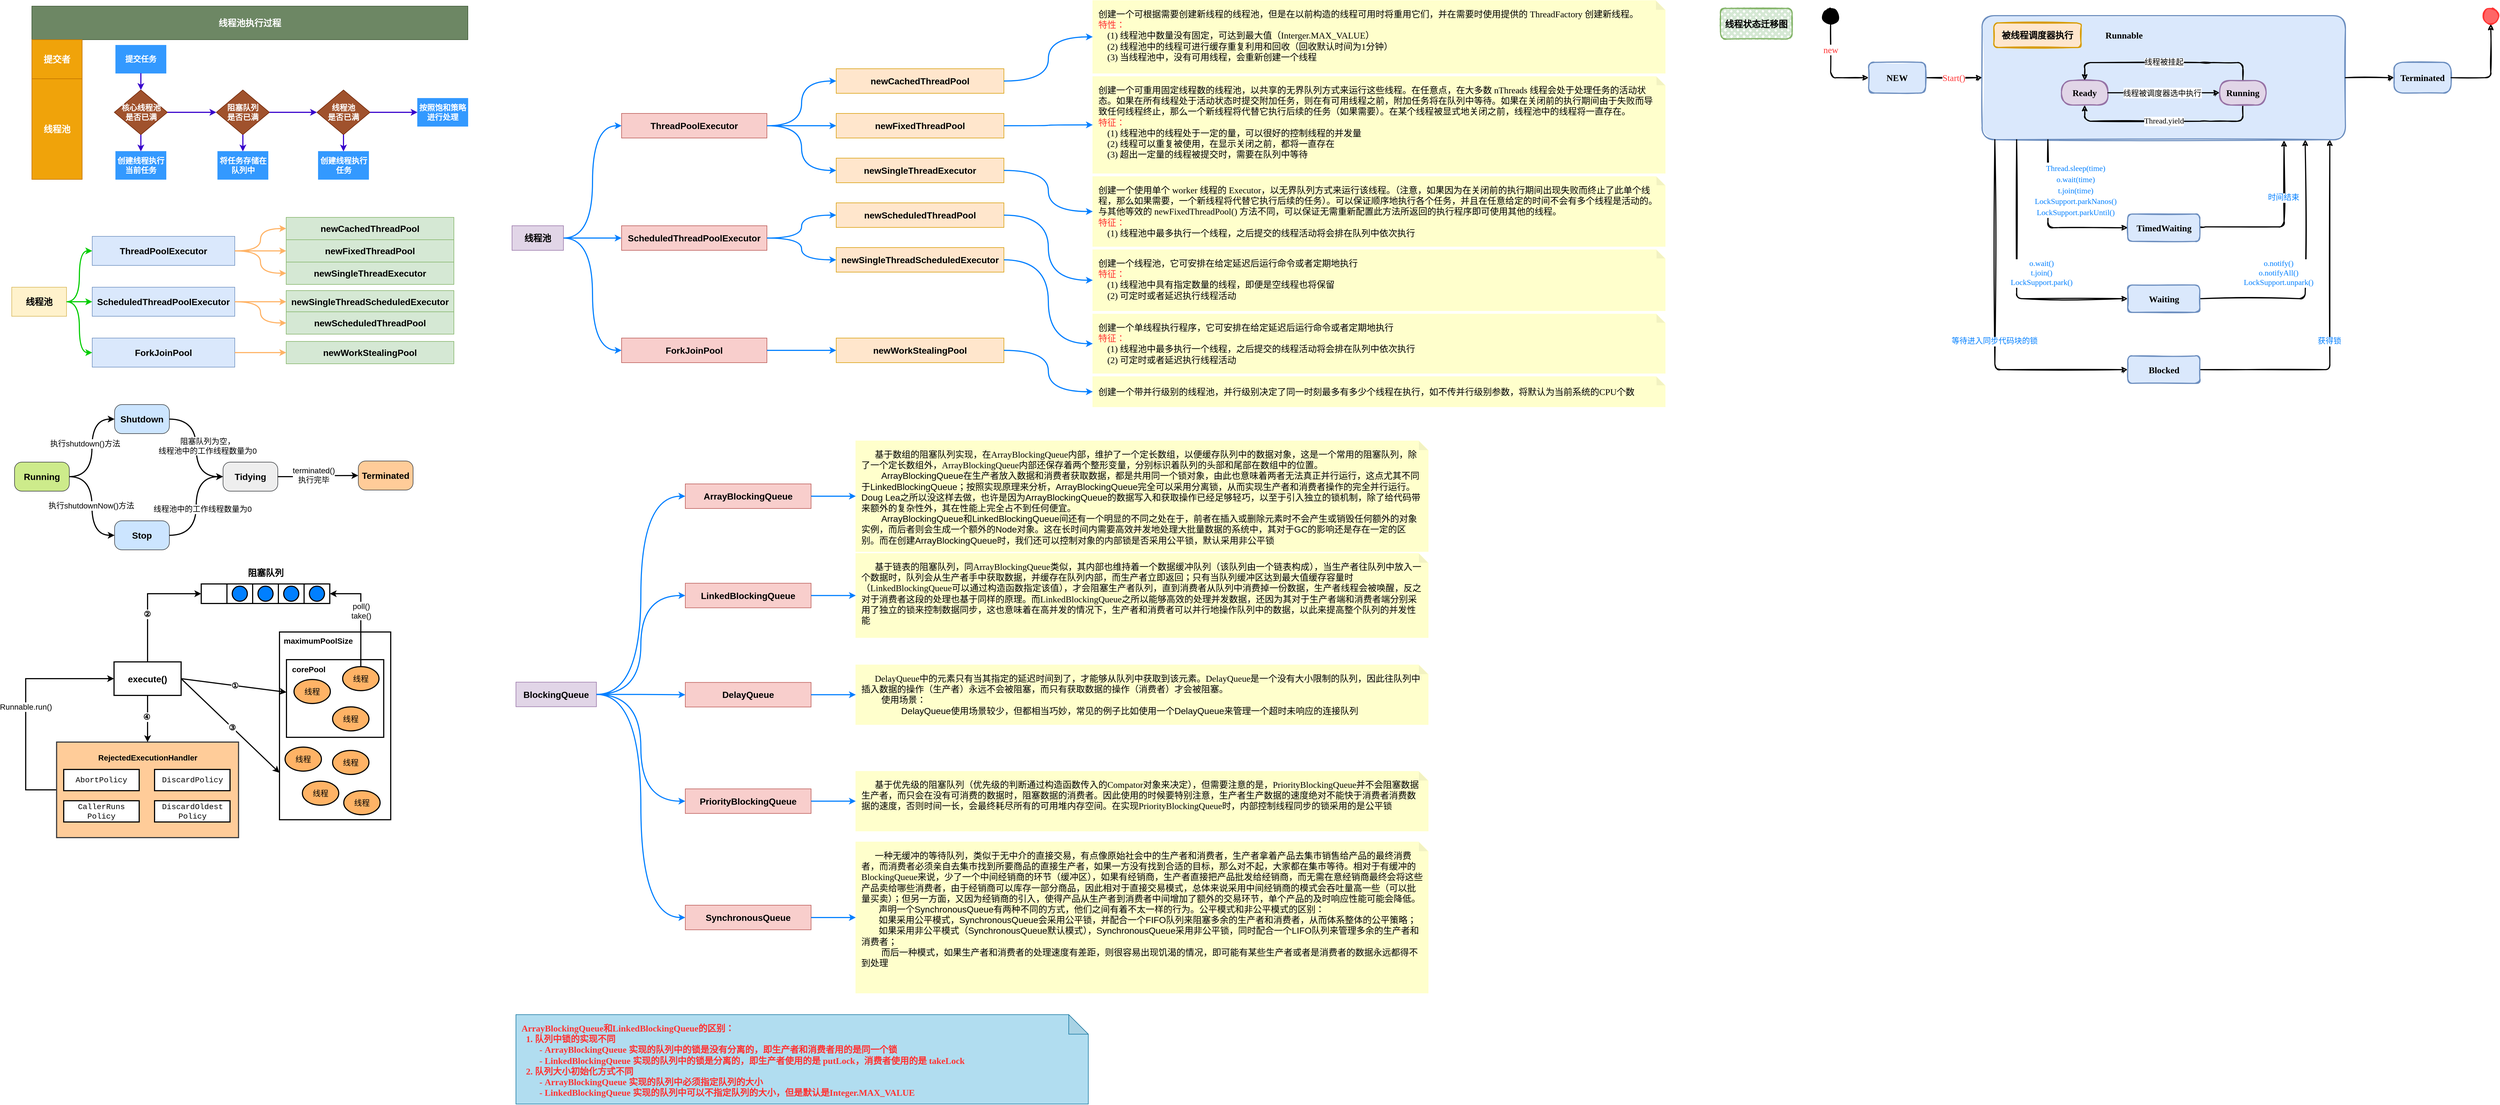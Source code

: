 <mxfile version="19.0.3" type="device"><diagram id="P0yWBl46A17CnVQzaAV8" name="第 1 页"><mxGraphModel dx="1426" dy="972" grid="0" gridSize="10" guides="1" tooltips="1" connect="1" arrows="1" fold="1" page="1" pageScale="1" pageWidth="4681" pageHeight="3300" math="0" shadow="0"><root><mxCell id="0"/><mxCell id="1" parent="0"/><mxCell id="lFLPFHnEOtr306Qnm9Up-21" value="" style="group" parent="1" vertex="1" connectable="0"><mxGeometry x="70" y="30" width="780" height="310" as="geometry"/></mxCell><mxCell id="lFLPFHnEOtr306Qnm9Up-1" value="&lt;font style=&quot;font-size: 16px&quot;&gt;&lt;b&gt;线程池执行过程&lt;/b&gt;&lt;/font&gt;" style="rounded=0;whiteSpace=wrap;html=1;fillColor=#6d8764;strokeColor=#3A5431;fontColor=#ffffff;" parent="lFLPFHnEOtr306Qnm9Up-21" vertex="1"><mxGeometry width="780" height="60" as="geometry"/></mxCell><mxCell id="lFLPFHnEOtr306Qnm9Up-2" value="&lt;font style=&quot;font-size: 16px&quot;&gt;&lt;b&gt;提交者&lt;/b&gt;&lt;/font&gt;" style="rounded=0;whiteSpace=wrap;html=1;fillColor=#f0a30a;strokeColor=#BD7000;fontColor=#ffffff;" parent="lFLPFHnEOtr306Qnm9Up-21" vertex="1"><mxGeometry y="60" width="90" height="70" as="geometry"/></mxCell><mxCell id="lFLPFHnEOtr306Qnm9Up-3" value="&lt;font style=&quot;font-size: 16px&quot;&gt;&lt;b&gt;线程池&lt;/b&gt;&lt;/font&gt;" style="rounded=0;whiteSpace=wrap;html=1;fillColor=#f0a30a;strokeColor=#BD7000;fontColor=#ffffff;" parent="lFLPFHnEOtr306Qnm9Up-21" vertex="1"><mxGeometry y="130" width="90" height="180" as="geometry"/></mxCell><mxCell id="lFLPFHnEOtr306Qnm9Up-6" value="&lt;font size=&quot;1&quot;&gt;&lt;b style=&quot;font-size: 14px&quot;&gt;提交任务&lt;/b&gt;&lt;/font&gt;" style="rounded=0;whiteSpace=wrap;html=1;fillColor=#3399FF;fontColor=#ffffff;strokeColor=#3399FF;" parent="lFLPFHnEOtr306Qnm9Up-21" vertex="1"><mxGeometry x="150" y="70" width="90" height="50" as="geometry"/></mxCell><mxCell id="lFLPFHnEOtr306Qnm9Up-7" value="&lt;font size=&quot;1&quot;&gt;&lt;b style=&quot;font-size: 14px&quot;&gt;创建线程执行当前任务&lt;/b&gt;&lt;/font&gt;" style="rounded=0;whiteSpace=wrap;html=1;fillColor=#3399FF;fontColor=#ffffff;strokeColor=#3399FF;" parent="lFLPFHnEOtr306Qnm9Up-21" vertex="1"><mxGeometry x="150" y="260" width="90" height="50" as="geometry"/></mxCell><mxCell id="lFLPFHnEOtr306Qnm9Up-12" style="edgeStyle=orthogonalEdgeStyle;rounded=0;orthogonalLoop=1;jettySize=auto;html=1;exitX=0.5;exitY=1;exitDx=0;exitDy=0;entryX=0.5;entryY=0;entryDx=0;entryDy=0;strokeWidth=2;fillColor=#6a00ff;strokeColor=#3700CC;" parent="lFLPFHnEOtr306Qnm9Up-21" source="lFLPFHnEOtr306Qnm9Up-8" target="lFLPFHnEOtr306Qnm9Up-7" edge="1"><mxGeometry relative="1" as="geometry"/></mxCell><mxCell id="lFLPFHnEOtr306Qnm9Up-8" value="&lt;font style=&quot;font-size: 14px&quot; color=&quot;#ffffff&quot;&gt;&lt;b&gt;核心线程池&lt;br&gt;是否已满&lt;/b&gt;&lt;/font&gt;" style="rhombus;whiteSpace=wrap;html=1;strokeColor=#6D1F00;fillColor=#a0522d;fontColor=#ffffff;" parent="lFLPFHnEOtr306Qnm9Up-21" vertex="1"><mxGeometry x="147.5" y="150" width="95" height="80" as="geometry"/></mxCell><mxCell id="lFLPFHnEOtr306Qnm9Up-11" style="edgeStyle=orthogonalEdgeStyle;rounded=0;orthogonalLoop=1;jettySize=auto;html=1;exitX=0.5;exitY=1;exitDx=0;exitDy=0;entryX=0.5;entryY=0;entryDx=0;entryDy=0;fillColor=#6a00ff;strokeColor=#3700CC;strokeWidth=2;" parent="lFLPFHnEOtr306Qnm9Up-21" source="lFLPFHnEOtr306Qnm9Up-6" target="lFLPFHnEOtr306Qnm9Up-8" edge="1"><mxGeometry relative="1" as="geometry"/></mxCell><mxCell id="lFLPFHnEOtr306Qnm9Up-9" value="&lt;font style=&quot;font-size: 14px&quot; color=&quot;#ffffff&quot;&gt;&lt;b&gt;阻塞队列&lt;br&gt;是否已满&lt;/b&gt;&lt;/font&gt;" style="rhombus;whiteSpace=wrap;html=1;strokeColor=#6D1F00;fillColor=#a0522d;fontColor=#ffffff;" parent="lFLPFHnEOtr306Qnm9Up-21" vertex="1"><mxGeometry x="330" y="150" width="95" height="80" as="geometry"/></mxCell><mxCell id="lFLPFHnEOtr306Qnm9Up-13" style="edgeStyle=orthogonalEdgeStyle;rounded=0;orthogonalLoop=1;jettySize=auto;html=1;exitX=1;exitY=0.5;exitDx=0;exitDy=0;entryX=0;entryY=0.5;entryDx=0;entryDy=0;strokeWidth=2;fillColor=#6a00ff;strokeColor=#3700CC;" parent="lFLPFHnEOtr306Qnm9Up-21" source="lFLPFHnEOtr306Qnm9Up-8" target="lFLPFHnEOtr306Qnm9Up-9" edge="1"><mxGeometry relative="1" as="geometry"/></mxCell><mxCell id="lFLPFHnEOtr306Qnm9Up-10" value="&lt;font style=&quot;font-size: 14px&quot; color=&quot;#ffffff&quot;&gt;&lt;b&gt;线程池&lt;br&gt;是否已满&lt;/b&gt;&lt;/font&gt;" style="rhombus;whiteSpace=wrap;html=1;strokeColor=#6D1F00;fillColor=#a0522d;fontColor=#ffffff;" parent="lFLPFHnEOtr306Qnm9Up-21" vertex="1"><mxGeometry x="510" y="150" width="95" height="80" as="geometry"/></mxCell><mxCell id="lFLPFHnEOtr306Qnm9Up-14" style="edgeStyle=orthogonalEdgeStyle;rounded=0;orthogonalLoop=1;jettySize=auto;html=1;exitX=1;exitY=0.5;exitDx=0;exitDy=0;strokeWidth=2;fillColor=#6a00ff;strokeColor=#3700CC;" parent="lFLPFHnEOtr306Qnm9Up-21" source="lFLPFHnEOtr306Qnm9Up-9" target="lFLPFHnEOtr306Qnm9Up-10" edge="1"><mxGeometry relative="1" as="geometry"/></mxCell><mxCell id="lFLPFHnEOtr306Qnm9Up-15" value="&lt;span style=&quot;font-size: 14px&quot;&gt;&lt;b&gt;将任务存储在队列中&lt;/b&gt;&lt;/span&gt;" style="rounded=0;whiteSpace=wrap;html=1;fillColor=#3399FF;fontColor=#ffffff;strokeColor=#3399FF;" parent="lFLPFHnEOtr306Qnm9Up-21" vertex="1"><mxGeometry x="332.5" y="260" width="90" height="50" as="geometry"/></mxCell><mxCell id="lFLPFHnEOtr306Qnm9Up-16" style="edgeStyle=orthogonalEdgeStyle;rounded=0;orthogonalLoop=1;jettySize=auto;html=1;exitX=0.5;exitY=1;exitDx=0;exitDy=0;entryX=0.5;entryY=0;entryDx=0;entryDy=0;strokeWidth=2;fillColor=#6a00ff;strokeColor=#3700CC;" parent="lFLPFHnEOtr306Qnm9Up-21" source="lFLPFHnEOtr306Qnm9Up-9" target="lFLPFHnEOtr306Qnm9Up-15" edge="1"><mxGeometry relative="1" as="geometry"/></mxCell><mxCell id="lFLPFHnEOtr306Qnm9Up-17" value="&lt;span style=&quot;font-size: 14px&quot;&gt;&lt;b&gt;创建线程执行任务&lt;/b&gt;&lt;/span&gt;" style="rounded=0;whiteSpace=wrap;html=1;fillColor=#3399FF;fontColor=#ffffff;strokeColor=#3399FF;" parent="lFLPFHnEOtr306Qnm9Up-21" vertex="1"><mxGeometry x="512.5" y="260" width="90" height="50" as="geometry"/></mxCell><mxCell id="lFLPFHnEOtr306Qnm9Up-18" style="edgeStyle=orthogonalEdgeStyle;rounded=0;orthogonalLoop=1;jettySize=auto;html=1;exitX=0.5;exitY=1;exitDx=0;exitDy=0;entryX=0.5;entryY=0;entryDx=0;entryDy=0;strokeWidth=2;fillColor=#6a00ff;strokeColor=#3700CC;" parent="lFLPFHnEOtr306Qnm9Up-21" source="lFLPFHnEOtr306Qnm9Up-10" target="lFLPFHnEOtr306Qnm9Up-17" edge="1"><mxGeometry relative="1" as="geometry"/></mxCell><mxCell id="lFLPFHnEOtr306Qnm9Up-19" value="&lt;span style=&quot;font-size: 14px&quot;&gt;&lt;b&gt;按照饱和策略进行处理&lt;/b&gt;&lt;/span&gt;" style="rounded=0;whiteSpace=wrap;html=1;fillColor=#3399FF;fontColor=#ffffff;strokeColor=#3399FF;" parent="lFLPFHnEOtr306Qnm9Up-21" vertex="1"><mxGeometry x="690" y="165" width="90" height="50" as="geometry"/></mxCell><mxCell id="lFLPFHnEOtr306Qnm9Up-20" style="edgeStyle=orthogonalEdgeStyle;rounded=0;orthogonalLoop=1;jettySize=auto;html=1;exitX=1;exitY=0.5;exitDx=0;exitDy=0;strokeWidth=2;fillColor=#6a00ff;strokeColor=#3700CC;" parent="lFLPFHnEOtr306Qnm9Up-21" source="lFLPFHnEOtr306Qnm9Up-10" target="lFLPFHnEOtr306Qnm9Up-19" edge="1"><mxGeometry relative="1" as="geometry"/></mxCell><mxCell id="lFLPFHnEOtr306Qnm9Up-44" value="" style="group" parent="1" vertex="1" connectable="0"><mxGeometry x="34" y="408" width="791" height="268" as="geometry"/></mxCell><mxCell id="lFLPFHnEOtr306Qnm9Up-24" value="&lt;font style=&quot;font-size: 16px&quot;&gt;&lt;b&gt;线程池&lt;/b&gt;&lt;/font&gt;" style="rounded=0;whiteSpace=wrap;html=1;strokeColor=#d6b656;fillColor=#fff2cc;" parent="lFLPFHnEOtr306Qnm9Up-44" vertex="1"><mxGeometry y="125" width="98" height="52" as="geometry"/></mxCell><mxCell id="lFLPFHnEOtr306Qnm9Up-25" value="&lt;font style=&quot;font-size: 16px&quot;&gt;&lt;b&gt;ScheduledThreadPoolExecutor&lt;/b&gt;&lt;/font&gt;" style="rounded=0;whiteSpace=wrap;html=1;strokeColor=#6c8ebf;fillColor=#dae8fc;" parent="lFLPFHnEOtr306Qnm9Up-44" vertex="1"><mxGeometry x="144" y="125" width="255" height="52" as="geometry"/></mxCell><mxCell id="lFLPFHnEOtr306Qnm9Up-29" style="edgeStyle=orthogonalEdgeStyle;curved=1;rounded=0;orthogonalLoop=1;jettySize=auto;html=1;exitX=1;exitY=0.5;exitDx=0;exitDy=0;entryX=0;entryY=0.5;entryDx=0;entryDy=0;strokeColor=#00CC00;strokeWidth=2;" parent="lFLPFHnEOtr306Qnm9Up-44" source="lFLPFHnEOtr306Qnm9Up-24" target="lFLPFHnEOtr306Qnm9Up-25" edge="1"><mxGeometry relative="1" as="geometry"/></mxCell><mxCell id="lFLPFHnEOtr306Qnm9Up-26" value="&lt;font style=&quot;font-size: 16px&quot;&gt;&lt;b&gt;ThreadPoolExecutor&lt;/b&gt;&lt;/font&gt;" style="rounded=0;whiteSpace=wrap;html=1;strokeColor=#6c8ebf;fillColor=#dae8fc;" parent="lFLPFHnEOtr306Qnm9Up-44" vertex="1"><mxGeometry x="144" y="34" width="255" height="52" as="geometry"/></mxCell><mxCell id="lFLPFHnEOtr306Qnm9Up-31" style="edgeStyle=orthogonalEdgeStyle;curved=1;rounded=0;orthogonalLoop=1;jettySize=auto;html=1;exitX=1;exitY=0.5;exitDx=0;exitDy=0;entryX=0;entryY=0.5;entryDx=0;entryDy=0;strokeColor=#00CC00;strokeWidth=2;" parent="lFLPFHnEOtr306Qnm9Up-44" source="lFLPFHnEOtr306Qnm9Up-24" target="lFLPFHnEOtr306Qnm9Up-26" edge="1"><mxGeometry relative="1" as="geometry"/></mxCell><mxCell id="lFLPFHnEOtr306Qnm9Up-27" value="&lt;font style=&quot;font-size: 16px&quot;&gt;&lt;b&gt;ForkJoinPool&lt;/b&gt;&lt;/font&gt;" style="rounded=0;whiteSpace=wrap;html=1;strokeColor=#6c8ebf;fillColor=#dae8fc;" parent="lFLPFHnEOtr306Qnm9Up-44" vertex="1"><mxGeometry x="144" y="216" width="255" height="52" as="geometry"/></mxCell><mxCell id="lFLPFHnEOtr306Qnm9Up-30" style="edgeStyle=orthogonalEdgeStyle;curved=1;rounded=0;orthogonalLoop=1;jettySize=auto;html=1;exitX=1;exitY=0.5;exitDx=0;exitDy=0;entryX=0;entryY=0.5;entryDx=0;entryDy=0;strokeColor=#00CC00;strokeWidth=2;" parent="lFLPFHnEOtr306Qnm9Up-44" source="lFLPFHnEOtr306Qnm9Up-24" target="lFLPFHnEOtr306Qnm9Up-27" edge="1"><mxGeometry relative="1" as="geometry"/></mxCell><mxCell id="lFLPFHnEOtr306Qnm9Up-32" value="&lt;font style=&quot;font-size: 16px&quot;&gt;&lt;b&gt;newFixedThreadPool&lt;/b&gt;&lt;/font&gt;" style="rounded=0;whiteSpace=wrap;html=1;strokeColor=#82b366;fillColor=#d5e8d4;" parent="lFLPFHnEOtr306Qnm9Up-44" vertex="1"><mxGeometry x="491" y="40" width="300" height="40" as="geometry"/></mxCell><mxCell id="lFLPFHnEOtr306Qnm9Up-36" style="edgeStyle=orthogonalEdgeStyle;curved=1;rounded=0;orthogonalLoop=1;jettySize=auto;html=1;exitX=1;exitY=0.5;exitDx=0;exitDy=0;entryX=0;entryY=0.5;entryDx=0;entryDy=0;strokeColor=#FFB366;strokeWidth=2;" parent="lFLPFHnEOtr306Qnm9Up-44" source="lFLPFHnEOtr306Qnm9Up-26" target="lFLPFHnEOtr306Qnm9Up-32" edge="1"><mxGeometry relative="1" as="geometry"/></mxCell><mxCell id="lFLPFHnEOtr306Qnm9Up-33" value="&lt;font style=&quot;font-size: 16px&quot;&gt;&lt;b&gt;newCachedThreadPool&lt;/b&gt;&lt;/font&gt;" style="rounded=0;whiteSpace=wrap;html=1;strokeColor=#82b366;fillColor=#d5e8d4;" parent="lFLPFHnEOtr306Qnm9Up-44" vertex="1"><mxGeometry x="491" width="300" height="40" as="geometry"/></mxCell><mxCell id="lFLPFHnEOtr306Qnm9Up-35" style="edgeStyle=orthogonalEdgeStyle;curved=1;rounded=0;orthogonalLoop=1;jettySize=auto;html=1;exitX=1;exitY=0.5;exitDx=0;exitDy=0;entryX=0;entryY=0.5;entryDx=0;entryDy=0;strokeWidth=2;strokeColor=#FFB366;" parent="lFLPFHnEOtr306Qnm9Up-44" source="lFLPFHnEOtr306Qnm9Up-26" target="lFLPFHnEOtr306Qnm9Up-33" edge="1"><mxGeometry relative="1" as="geometry"/></mxCell><mxCell id="lFLPFHnEOtr306Qnm9Up-34" value="&lt;font style=&quot;font-size: 16px&quot;&gt;&lt;b&gt;newSingleThreadExecutor&lt;/b&gt;&lt;/font&gt;" style="rounded=0;whiteSpace=wrap;html=1;strokeColor=#82b366;fillColor=#d5e8d4;" parent="lFLPFHnEOtr306Qnm9Up-44" vertex="1"><mxGeometry x="491" y="80" width="300" height="40" as="geometry"/></mxCell><mxCell id="lFLPFHnEOtr306Qnm9Up-37" style="edgeStyle=orthogonalEdgeStyle;curved=1;rounded=0;orthogonalLoop=1;jettySize=auto;html=1;exitX=1;exitY=0.5;exitDx=0;exitDy=0;entryX=0;entryY=0.5;entryDx=0;entryDy=0;strokeColor=#FFB366;strokeWidth=2;" parent="lFLPFHnEOtr306Qnm9Up-44" source="lFLPFHnEOtr306Qnm9Up-26" target="lFLPFHnEOtr306Qnm9Up-34" edge="1"><mxGeometry relative="1" as="geometry"/></mxCell><mxCell id="lFLPFHnEOtr306Qnm9Up-38" value="&lt;font style=&quot;font-size: 16px&quot;&gt;&lt;b&gt;newSingleThreadScheduledExecutor&lt;/b&gt;&lt;/font&gt;" style="rounded=0;whiteSpace=wrap;html=1;strokeColor=#82b366;fillColor=#d5e8d4;" parent="lFLPFHnEOtr306Qnm9Up-44" vertex="1"><mxGeometry x="491" y="131" width="300" height="40" as="geometry"/></mxCell><mxCell id="lFLPFHnEOtr306Qnm9Up-40" style="edgeStyle=orthogonalEdgeStyle;curved=1;rounded=0;orthogonalLoop=1;jettySize=auto;html=1;exitX=1;exitY=0.5;exitDx=0;exitDy=0;entryX=0;entryY=0.5;entryDx=0;entryDy=0;strokeColor=#FFB366;strokeWidth=2;" parent="lFLPFHnEOtr306Qnm9Up-44" source="lFLPFHnEOtr306Qnm9Up-25" target="lFLPFHnEOtr306Qnm9Up-38" edge="1"><mxGeometry relative="1" as="geometry"/></mxCell><mxCell id="lFLPFHnEOtr306Qnm9Up-39" value="&lt;font style=&quot;font-size: 16px&quot;&gt;&lt;b&gt;newScheduledThreadPool&lt;/b&gt;&lt;/font&gt;" style="rounded=0;whiteSpace=wrap;html=1;strokeColor=#82b366;fillColor=#d5e8d4;" parent="lFLPFHnEOtr306Qnm9Up-44" vertex="1"><mxGeometry x="491" y="169" width="300" height="40" as="geometry"/></mxCell><mxCell id="lFLPFHnEOtr306Qnm9Up-41" style="edgeStyle=orthogonalEdgeStyle;curved=1;rounded=0;orthogonalLoop=1;jettySize=auto;html=1;exitX=1;exitY=0.5;exitDx=0;exitDy=0;entryX=0;entryY=0.5;entryDx=0;entryDy=0;strokeColor=#FFB366;strokeWidth=2;" parent="lFLPFHnEOtr306Qnm9Up-44" source="lFLPFHnEOtr306Qnm9Up-25" target="lFLPFHnEOtr306Qnm9Up-39" edge="1"><mxGeometry relative="1" as="geometry"/></mxCell><mxCell id="lFLPFHnEOtr306Qnm9Up-42" value="&lt;font style=&quot;font-size: 16px&quot;&gt;&lt;b&gt;newWorkStealingPool&lt;/b&gt;&lt;/font&gt;" style="rounded=0;whiteSpace=wrap;html=1;strokeColor=#82b366;fillColor=#d5e8d4;" parent="lFLPFHnEOtr306Qnm9Up-44" vertex="1"><mxGeometry x="491" y="222" width="300" height="40" as="geometry"/></mxCell><mxCell id="lFLPFHnEOtr306Qnm9Up-43" style="edgeStyle=orthogonalEdgeStyle;curved=1;rounded=0;orthogonalLoop=1;jettySize=auto;html=1;exitX=1;exitY=0.5;exitDx=0;exitDy=0;entryX=0;entryY=0.5;entryDx=0;entryDy=0;strokeColor=#FFB366;strokeWidth=2;" parent="lFLPFHnEOtr306Qnm9Up-44" source="lFLPFHnEOtr306Qnm9Up-27" target="lFLPFHnEOtr306Qnm9Up-42" edge="1"><mxGeometry relative="1" as="geometry"/></mxCell><mxCell id="lFLPFHnEOtr306Qnm9Up-81" value="" style="group" parent="1" vertex="1" connectable="0"><mxGeometry x="39" y="743" width="713" height="260" as="geometry"/></mxCell><mxCell id="lFLPFHnEOtr306Qnm9Up-65" value="&lt;font style=&quot;font-size: 16px&quot;&gt;&lt;b&gt;Running&lt;/b&gt;&lt;/font&gt;" style="rounded=1;whiteSpace=wrap;html=1;strokeColor=#36393d;fillColor=#cdeb8b;direction=west;arcSize=25;" parent="lFLPFHnEOtr306Qnm9Up-81" vertex="1"><mxGeometry y="103" width="98" height="52" as="geometry"/></mxCell><mxCell id="lFLPFHnEOtr306Qnm9Up-66" value="&lt;span style=&quot;font-size: 16px&quot;&gt;&lt;b&gt;Shutdown&lt;br&gt;&lt;/b&gt;&lt;/span&gt;" style="rounded=1;whiteSpace=wrap;html=1;strokeColor=#36393d;fillColor=#cce5ff;direction=west;arcSize=25;" parent="lFLPFHnEOtr306Qnm9Up-81" vertex="1"><mxGeometry x="179" width="98" height="52" as="geometry"/></mxCell><mxCell id="lFLPFHnEOtr306Qnm9Up-68" style="edgeStyle=orthogonalEdgeStyle;curved=1;rounded=0;orthogonalLoop=1;jettySize=auto;html=1;exitX=0;exitY=0.5;exitDx=0;exitDy=0;entryX=1;entryY=0.5;entryDx=0;entryDy=0;strokeWidth=2;" parent="lFLPFHnEOtr306Qnm9Up-81" source="lFLPFHnEOtr306Qnm9Up-65" target="lFLPFHnEOtr306Qnm9Up-66" edge="1"><mxGeometry relative="1" as="geometry"/></mxCell><mxCell id="lFLPFHnEOtr306Qnm9Up-71" value="&lt;font style=&quot;font-size: 14px&quot;&gt;执行shutdown()方法&lt;/font&gt;" style="edgeLabel;html=1;align=center;verticalAlign=middle;resizable=0;points=[];" parent="lFLPFHnEOtr306Qnm9Up-68" vertex="1" connectable="0"><mxGeometry x="0.092" relative="1" as="geometry"><mxPoint x="-12.5" y="0.5" as="offset"/></mxGeometry></mxCell><mxCell id="lFLPFHnEOtr306Qnm9Up-67" value="&lt;span style=&quot;font-size: 16px&quot;&gt;&lt;b&gt;Stop&lt;br&gt;&lt;/b&gt;&lt;/span&gt;" style="rounded=1;whiteSpace=wrap;html=1;strokeColor=#36393d;fillColor=#cce5ff;direction=west;arcSize=25;" parent="lFLPFHnEOtr306Qnm9Up-81" vertex="1"><mxGeometry x="179" y="208" width="98" height="52" as="geometry"/></mxCell><mxCell id="lFLPFHnEOtr306Qnm9Up-69" style="edgeStyle=orthogonalEdgeStyle;curved=1;rounded=0;orthogonalLoop=1;jettySize=auto;html=1;exitX=0;exitY=0.5;exitDx=0;exitDy=0;entryX=1;entryY=0.5;entryDx=0;entryDy=0;strokeColor=#000000;strokeWidth=2;" parent="lFLPFHnEOtr306Qnm9Up-81" source="lFLPFHnEOtr306Qnm9Up-65" target="lFLPFHnEOtr306Qnm9Up-67" edge="1"><mxGeometry relative="1" as="geometry"/></mxCell><mxCell id="lFLPFHnEOtr306Qnm9Up-72" value="&lt;font style=&quot;font-size: 14px&quot;&gt;执行shutdownNow()方法&lt;/font&gt;" style="edgeLabel;html=1;align=center;verticalAlign=middle;resizable=0;points=[];rotation=0;" parent="lFLPFHnEOtr306Qnm9Up-69" vertex="1" connectable="0"><mxGeometry x="-0.005" relative="1" as="geometry"><mxPoint x="-1.5" y="-0.5" as="offset"/></mxGeometry></mxCell><mxCell id="lFLPFHnEOtr306Qnm9Up-73" value="&lt;font style=&quot;font-size: 16px&quot;&gt;&lt;b&gt;Tidying&lt;/b&gt;&lt;/font&gt;" style="rounded=1;whiteSpace=wrap;html=1;strokeColor=#36393d;fillColor=#eeeeee;direction=west;arcSize=25;" parent="lFLPFHnEOtr306Qnm9Up-81" vertex="1"><mxGeometry x="373" y="103" width="98" height="52" as="geometry"/></mxCell><mxCell id="lFLPFHnEOtr306Qnm9Up-74" style="edgeStyle=orthogonalEdgeStyle;curved=1;rounded=0;orthogonalLoop=1;jettySize=auto;html=1;exitX=0;exitY=0.5;exitDx=0;exitDy=0;entryX=1;entryY=0.5;entryDx=0;entryDy=0;strokeColor=#000000;strokeWidth=2;" parent="lFLPFHnEOtr306Qnm9Up-81" source="lFLPFHnEOtr306Qnm9Up-66" target="lFLPFHnEOtr306Qnm9Up-73" edge="1"><mxGeometry relative="1" as="geometry"/></mxCell><mxCell id="lFLPFHnEOtr306Qnm9Up-76" value="&lt;font style=&quot;font-size: 14px&quot;&gt;阻塞队列为空，&lt;br&gt;线程池中的工作线程数量为0&lt;/font&gt;" style="edgeLabel;html=1;align=center;verticalAlign=middle;resizable=0;points=[];" parent="lFLPFHnEOtr306Qnm9Up-74" vertex="1" connectable="0"><mxGeometry x="-0.216" y="-5" relative="1" as="geometry"><mxPoint x="25" y="18" as="offset"/></mxGeometry></mxCell><mxCell id="lFLPFHnEOtr306Qnm9Up-75" style="edgeStyle=orthogonalEdgeStyle;curved=1;rounded=0;orthogonalLoop=1;jettySize=auto;html=1;exitX=0;exitY=0.5;exitDx=0;exitDy=0;entryX=1;entryY=0.5;entryDx=0;entryDy=0;strokeColor=#000000;strokeWidth=2;" parent="lFLPFHnEOtr306Qnm9Up-81" source="lFLPFHnEOtr306Qnm9Up-67" target="lFLPFHnEOtr306Qnm9Up-73" edge="1"><mxGeometry relative="1" as="geometry"/></mxCell><mxCell id="lFLPFHnEOtr306Qnm9Up-77" value="&lt;font style=&quot;font-size: 14px&quot;&gt;线程池中的工作线程数量为0&lt;/font&gt;" style="edgeLabel;html=1;align=center;verticalAlign=middle;resizable=0;points=[];" parent="lFLPFHnEOtr306Qnm9Up-75" vertex="1" connectable="0"><mxGeometry x="-0.085" y="1" relative="1" as="geometry"><mxPoint x="12" y="-3" as="offset"/></mxGeometry></mxCell><mxCell id="lFLPFHnEOtr306Qnm9Up-78" value="&lt;font style=&quot;font-size: 16px&quot;&gt;&lt;b&gt;Terminated&lt;/b&gt;&lt;/font&gt;" style="rounded=1;whiteSpace=wrap;html=1;strokeColor=#36393d;fillColor=#ffcc99;direction=west;arcSize=25;" parent="lFLPFHnEOtr306Qnm9Up-81" vertex="1"><mxGeometry x="615" y="101" width="98" height="52" as="geometry"/></mxCell><mxCell id="lFLPFHnEOtr306Qnm9Up-79" style="edgeStyle=orthogonalEdgeStyle;curved=1;rounded=0;orthogonalLoop=1;jettySize=auto;html=1;exitX=0;exitY=0.5;exitDx=0;exitDy=0;strokeColor=#000000;strokeWidth=2;" parent="lFLPFHnEOtr306Qnm9Up-81" source="lFLPFHnEOtr306Qnm9Up-73" target="lFLPFHnEOtr306Qnm9Up-78" edge="1"><mxGeometry relative="1" as="geometry"/></mxCell><mxCell id="lFLPFHnEOtr306Qnm9Up-80" value="&lt;font style=&quot;font-size: 14px&quot;&gt;terminated()&lt;br&gt;执行完毕&lt;/font&gt;" style="edgeLabel;html=1;align=center;verticalAlign=middle;resizable=0;points=[];rotation=0;" parent="lFLPFHnEOtr306Qnm9Up-79" vertex="1" connectable="0"><mxGeometry x="-0.124" y="3" relative="1" as="geometry"><mxPoint as="offset"/></mxGeometry></mxCell><mxCell id="lFLPFHnEOtr306Qnm9Up-125" value="" style="group" parent="1" vertex="1" connectable="0"><mxGeometry x="59" y="1034" width="653" height="484" as="geometry"/></mxCell><mxCell id="lFLPFHnEOtr306Qnm9Up-82" value="&lt;font style=&quot;font-size: 16px&quot;&gt;&lt;b&gt;execute()&lt;/b&gt;&lt;/font&gt;" style="rounded=0;whiteSpace=wrap;html=1;fillColor=#FFFFFF;strokeWidth=2;" parent="lFLPFHnEOtr306Qnm9Up-125" vertex="1"><mxGeometry x="158" y="169.5" width="120" height="60" as="geometry"/></mxCell><mxCell id="lFLPFHnEOtr306Qnm9Up-83" value="" style="rounded=0;whiteSpace=wrap;html=1;fillColor=#FFFFFF;strokeWidth=2;" parent="lFLPFHnEOtr306Qnm9Up-125" vertex="1"><mxGeometry x="454" y="116" width="199" height="336" as="geometry"/></mxCell><mxCell id="lFLPFHnEOtr306Qnm9Up-84" value="" style="rounded=0;whiteSpace=wrap;html=1;fillColor=#FFFFFF;strokeWidth=2;" parent="lFLPFHnEOtr306Qnm9Up-125" vertex="1"><mxGeometry x="466.5" y="165.5" width="174" height="139" as="geometry"/></mxCell><mxCell id="lFLPFHnEOtr306Qnm9Up-85" value="&lt;font size=&quot;1&quot;&gt;&lt;b style=&quot;font-size: 14px&quot;&gt;corePool&lt;/b&gt;&lt;/font&gt;" style="text;html=1;strokeColor=none;fillColor=none;align=center;verticalAlign=middle;whiteSpace=wrap;rounded=0;" parent="lFLPFHnEOtr306Qnm9Up-125" vertex="1"><mxGeometry x="472" y="173" width="69" height="20" as="geometry"/></mxCell><mxCell id="lFLPFHnEOtr306Qnm9Up-86" value="&lt;font style=&quot;font-size: 14px&quot;&gt;线程&lt;/font&gt;" style="ellipse;whiteSpace=wrap;html=1;rounded=1;strokeColor=#000000;strokeWidth=2;fillColor=#FFB366;" parent="lFLPFHnEOtr306Qnm9Up-125" vertex="1"><mxGeometry x="480" y="201" width="65" height="43" as="geometry"/></mxCell><mxCell id="lFLPFHnEOtr306Qnm9Up-88" value="&lt;font style=&quot;font-size: 14px&quot;&gt;线程&lt;/font&gt;" style="ellipse;whiteSpace=wrap;html=1;rounded=1;strokeColor=#000000;strokeWidth=2;fillColor=#FFB366;" parent="lFLPFHnEOtr306Qnm9Up-125" vertex="1"><mxGeometry x="567" y="178" width="65" height="43" as="geometry"/></mxCell><mxCell id="lFLPFHnEOtr306Qnm9Up-89" value="&lt;font style=&quot;font-size: 14px&quot;&gt;线程&lt;/font&gt;" style="ellipse;whiteSpace=wrap;html=1;rounded=1;strokeColor=#000000;strokeWidth=2;fillColor=#FFB366;" parent="lFLPFHnEOtr306Qnm9Up-125" vertex="1"><mxGeometry x="549" y="250" width="65" height="43" as="geometry"/></mxCell><mxCell id="lFLPFHnEOtr306Qnm9Up-90" value="&lt;font style=&quot;font-size: 14px&quot;&gt;线程&lt;/font&gt;" style="ellipse;whiteSpace=wrap;html=1;rounded=1;strokeColor=#000000;strokeWidth=2;fillColor=#FFB366;" parent="lFLPFHnEOtr306Qnm9Up-125" vertex="1"><mxGeometry x="464" y="322" width="65" height="43" as="geometry"/></mxCell><mxCell id="lFLPFHnEOtr306Qnm9Up-91" value="&lt;font style=&quot;font-size: 14px&quot;&gt;线程&lt;/font&gt;" style="ellipse;whiteSpace=wrap;html=1;rounded=1;strokeColor=#000000;strokeWidth=2;fillColor=#FFB366;" parent="lFLPFHnEOtr306Qnm9Up-125" vertex="1"><mxGeometry x="549" y="328" width="65" height="43" as="geometry"/></mxCell><mxCell id="lFLPFHnEOtr306Qnm9Up-92" value="&lt;font style=&quot;font-size: 14px&quot;&gt;线程&lt;/font&gt;" style="ellipse;whiteSpace=wrap;html=1;rounded=1;strokeColor=#000000;strokeWidth=2;fillColor=#FFB366;" parent="lFLPFHnEOtr306Qnm9Up-125" vertex="1"><mxGeometry x="495" y="383" width="65" height="43" as="geometry"/></mxCell><mxCell id="lFLPFHnEOtr306Qnm9Up-93" value="&lt;font style=&quot;font-size: 14px&quot;&gt;线程&lt;/font&gt;" style="ellipse;whiteSpace=wrap;html=1;rounded=1;strokeColor=#000000;strokeWidth=2;fillColor=#FFB366;" parent="lFLPFHnEOtr306Qnm9Up-125" vertex="1"><mxGeometry x="569" y="400" width="65" height="43" as="geometry"/></mxCell><mxCell id="lFLPFHnEOtr306Qnm9Up-94" value="&lt;b&gt;&lt;font style=&quot;font-size: 14px&quot;&gt;maximumPoolSize&lt;/font&gt;&lt;/b&gt;" style="text;html=1;strokeColor=none;fillColor=none;align=center;verticalAlign=middle;whiteSpace=wrap;rounded=0;" parent="lFLPFHnEOtr306Qnm9Up-125" vertex="1"><mxGeometry x="458" y="122" width="131" height="20" as="geometry"/></mxCell><mxCell id="lFLPFHnEOtr306Qnm9Up-105" value="" style="group" parent="lFLPFHnEOtr306Qnm9Up-125" vertex="1" connectable="0"><mxGeometry x="314" y="30" width="230" height="35" as="geometry"/></mxCell><mxCell id="lFLPFHnEOtr306Qnm9Up-96" value="" style="rounded=0;whiteSpace=wrap;html=1;strokeColor=#000000;strokeWidth=2;fillColor=#FFFFFF;" parent="lFLPFHnEOtr306Qnm9Up-105" vertex="1"><mxGeometry width="46" height="35" as="geometry"/></mxCell><mxCell id="lFLPFHnEOtr306Qnm9Up-97" value="" style="rounded=0;whiteSpace=wrap;html=1;strokeColor=#000000;strokeWidth=2;fillColor=#FFFFFF;" parent="lFLPFHnEOtr306Qnm9Up-105" vertex="1"><mxGeometry x="46" width="46" height="35" as="geometry"/></mxCell><mxCell id="lFLPFHnEOtr306Qnm9Up-98" value="" style="rounded=0;whiteSpace=wrap;html=1;strokeColor=#000000;strokeWidth=2;fillColor=#FFFFFF;" parent="lFLPFHnEOtr306Qnm9Up-105" vertex="1"><mxGeometry x="92" width="46" height="35" as="geometry"/></mxCell><mxCell id="lFLPFHnEOtr306Qnm9Up-99" value="" style="rounded=0;whiteSpace=wrap;html=1;strokeColor=#000000;strokeWidth=2;fillColor=#FFFFFF;" parent="lFLPFHnEOtr306Qnm9Up-105" vertex="1"><mxGeometry x="138" width="46" height="35" as="geometry"/></mxCell><mxCell id="lFLPFHnEOtr306Qnm9Up-100" value="" style="rounded=0;whiteSpace=wrap;html=1;strokeColor=#000000;strokeWidth=2;fillColor=#FFFFFF;" parent="lFLPFHnEOtr306Qnm9Up-105" vertex="1"><mxGeometry x="184" width="46" height="35" as="geometry"/></mxCell><mxCell id="lFLPFHnEOtr306Qnm9Up-101" value="" style="ellipse;whiteSpace=wrap;html=1;aspect=fixed;rounded=1;strokeColor=#000000;strokeWidth=2;fillColor=#007FFF;" parent="lFLPFHnEOtr306Qnm9Up-105" vertex="1"><mxGeometry x="101.5" y="4" width="27" height="27" as="geometry"/></mxCell><mxCell id="lFLPFHnEOtr306Qnm9Up-102" value="" style="ellipse;whiteSpace=wrap;html=1;aspect=fixed;rounded=1;strokeColor=#000000;strokeWidth=2;fillColor=#007FFF;" parent="lFLPFHnEOtr306Qnm9Up-105" vertex="1"><mxGeometry x="147.5" y="4" width="27" height="27" as="geometry"/></mxCell><mxCell id="lFLPFHnEOtr306Qnm9Up-103" value="" style="ellipse;whiteSpace=wrap;html=1;aspect=fixed;rounded=1;strokeColor=#000000;strokeWidth=2;fillColor=#007FFF;" parent="lFLPFHnEOtr306Qnm9Up-105" vertex="1"><mxGeometry x="193.5" y="4" width="27" height="27" as="geometry"/></mxCell><mxCell id="lFLPFHnEOtr306Qnm9Up-104" value="" style="ellipse;whiteSpace=wrap;html=1;aspect=fixed;rounded=1;strokeColor=#000000;strokeWidth=2;fillColor=#007FFF;" parent="lFLPFHnEOtr306Qnm9Up-105" vertex="1"><mxGeometry x="55.5" y="4" width="27" height="27" as="geometry"/></mxCell><mxCell id="lFLPFHnEOtr306Qnm9Up-109" style="edgeStyle=orthogonalEdgeStyle;rounded=0;orthogonalLoop=1;jettySize=auto;html=1;exitX=0.5;exitY=0;exitDx=0;exitDy=0;entryX=0;entryY=0.5;entryDx=0;entryDy=0;strokeColor=#000000;strokeWidth=2;" parent="lFLPFHnEOtr306Qnm9Up-125" source="lFLPFHnEOtr306Qnm9Up-82" target="lFLPFHnEOtr306Qnm9Up-96" edge="1"><mxGeometry relative="1" as="geometry"/></mxCell><mxCell id="lFLPFHnEOtr306Qnm9Up-110" value="&lt;font style=&quot;font-size: 14px&quot;&gt;&lt;b&gt;②&lt;/b&gt;&lt;/font&gt;" style="edgeLabel;html=1;align=center;verticalAlign=middle;resizable=0;points=[];" parent="lFLPFHnEOtr306Qnm9Up-109" vertex="1" connectable="0"><mxGeometry x="-0.206" y="1" relative="1" as="geometry"><mxPoint y="1" as="offset"/></mxGeometry></mxCell><mxCell id="lFLPFHnEOtr306Qnm9Up-106" value="&lt;span style=&quot;font-size: 16px&quot;&gt;&lt;b&gt;阻塞队列&lt;/b&gt;&lt;/span&gt;" style="text;html=1;strokeColor=none;fillColor=none;align=center;verticalAlign=middle;whiteSpace=wrap;rounded=0;" parent="lFLPFHnEOtr306Qnm9Up-125" vertex="1"><mxGeometry x="365.5" width="127" height="20" as="geometry"/></mxCell><mxCell id="lFLPFHnEOtr306Qnm9Up-107" style="edgeStyle=orthogonalEdgeStyle;rounded=0;orthogonalLoop=1;jettySize=auto;html=1;exitX=0.5;exitY=0;exitDx=0;exitDy=0;entryX=1;entryY=0.5;entryDx=0;entryDy=0;strokeColor=#000000;strokeWidth=2;" parent="lFLPFHnEOtr306Qnm9Up-125" source="lFLPFHnEOtr306Qnm9Up-88" target="lFLPFHnEOtr306Qnm9Up-100" edge="1"><mxGeometry relative="1" as="geometry"/></mxCell><mxCell id="lFLPFHnEOtr306Qnm9Up-108" value="&lt;font style=&quot;font-size: 14px&quot;&gt;poll()&lt;br&gt;take()&lt;/font&gt;" style="edgeLabel;html=1;align=center;verticalAlign=middle;resizable=0;points=[];" parent="lFLPFHnEOtr306Qnm9Up-107" vertex="1" connectable="0"><mxGeometry x="0.032" y="2" relative="1" as="geometry"><mxPoint x="2" y="-4" as="offset"/></mxGeometry></mxCell><mxCell id="lFLPFHnEOtr306Qnm9Up-111" style="rounded=0;orthogonalLoop=1;jettySize=auto;html=1;exitX=1;exitY=0.5;exitDx=0;exitDy=0;strokeColor=#000000;strokeWidth=2;" parent="lFLPFHnEOtr306Qnm9Up-125" source="lFLPFHnEOtr306Qnm9Up-82" target="lFLPFHnEOtr306Qnm9Up-84" edge="1"><mxGeometry relative="1" as="geometry"/></mxCell><mxCell id="lFLPFHnEOtr306Qnm9Up-112" value="&lt;b&gt;&lt;font style=&quot;font-size: 14px&quot;&gt;①&lt;/font&gt;&lt;/b&gt;" style="edgeLabel;html=1;align=center;verticalAlign=middle;resizable=0;points=[];" parent="lFLPFHnEOtr306Qnm9Up-111" vertex="1" connectable="0"><mxGeometry x="0.019" relative="1" as="geometry"><mxPoint as="offset"/></mxGeometry></mxCell><mxCell id="lFLPFHnEOtr306Qnm9Up-123" style="edgeStyle=orthogonalEdgeStyle;rounded=0;orthogonalLoop=1;jettySize=auto;html=1;exitX=0;exitY=0.5;exitDx=0;exitDy=0;entryX=0;entryY=0.5;entryDx=0;entryDy=0;strokeColor=#000000;strokeWidth=2;" parent="lFLPFHnEOtr306Qnm9Up-125" source="lFLPFHnEOtr306Qnm9Up-115" target="lFLPFHnEOtr306Qnm9Up-82" edge="1"><mxGeometry relative="1" as="geometry"><Array as="points"><mxPoint y="399"/><mxPoint y="200"/></Array></mxGeometry></mxCell><mxCell id="lFLPFHnEOtr306Qnm9Up-124" value="&lt;font style=&quot;font-size: 14px&quot;&gt;Runnable.run()&lt;/font&gt;" style="edgeLabel;html=1;align=center;verticalAlign=middle;resizable=0;points=[];" parent="lFLPFHnEOtr306Qnm9Up-123" vertex="1" connectable="0"><mxGeometry x="-0.011" relative="1" as="geometry"><mxPoint as="offset"/></mxGeometry></mxCell><mxCell id="lFLPFHnEOtr306Qnm9Up-115" value="" style="rounded=0;whiteSpace=wrap;html=1;fillColor=#ffcc99;strokeWidth=2;strokeColor=#36393d;" parent="lFLPFHnEOtr306Qnm9Up-125" vertex="1"><mxGeometry x="55.25" y="313" width="325.5" height="171" as="geometry"/></mxCell><mxCell id="lFLPFHnEOtr306Qnm9Up-121" style="edgeStyle=none;rounded=0;orthogonalLoop=1;jettySize=auto;html=1;exitX=0.5;exitY=1;exitDx=0;exitDy=0;entryX=0.5;entryY=0;entryDx=0;entryDy=0;strokeColor=#000000;strokeWidth=2;" parent="lFLPFHnEOtr306Qnm9Up-125" source="lFLPFHnEOtr306Qnm9Up-82" target="lFLPFHnEOtr306Qnm9Up-115" edge="1"><mxGeometry relative="1" as="geometry"/></mxCell><mxCell id="lFLPFHnEOtr306Qnm9Up-122" value="&lt;font style=&quot;font-size: 14px&quot;&gt;&lt;b&gt;④&lt;/b&gt;&lt;/font&gt;" style="edgeLabel;html=1;align=center;verticalAlign=middle;resizable=0;points=[];" parent="lFLPFHnEOtr306Qnm9Up-121" vertex="1" connectable="0"><mxGeometry x="-0.102" relative="1" as="geometry"><mxPoint x="-2" y="0.5" as="offset"/></mxGeometry></mxCell><mxCell id="lFLPFHnEOtr306Qnm9Up-113" style="edgeStyle=none;rounded=0;orthogonalLoop=1;jettySize=auto;html=1;exitX=1;exitY=0.5;exitDx=0;exitDy=0;strokeColor=#000000;strokeWidth=2;entryX=0;entryY=0.75;entryDx=0;entryDy=0;" parent="lFLPFHnEOtr306Qnm9Up-125" source="lFLPFHnEOtr306Qnm9Up-82" target="lFLPFHnEOtr306Qnm9Up-83" edge="1"><mxGeometry relative="1" as="geometry"/></mxCell><mxCell id="lFLPFHnEOtr306Qnm9Up-114" value="&lt;b&gt;&lt;font style=&quot;font-size: 14px&quot;&gt;③&lt;/font&gt;&lt;/b&gt;" style="edgeLabel;html=1;align=center;verticalAlign=middle;resizable=0;points=[];" parent="lFLPFHnEOtr306Qnm9Up-113" vertex="1" connectable="0"><mxGeometry x="0.036" relative="1" as="geometry"><mxPoint as="offset"/></mxGeometry></mxCell><mxCell id="lFLPFHnEOtr306Qnm9Up-116" value="&lt;span style=&quot;font-family: &amp;#34;courier&amp;#34; , monospace , &amp;#34;courier new&amp;#34; , &amp;#34;roboto mono&amp;#34; , &amp;#34;source sans pro&amp;#34; , &amp;#34;microsoft yahei&amp;#34; ; text-align: left ; word-spacing: 0.85px ; background-color: rgb(255 , 255 , 255)&quot;&gt;&lt;font style=&quot;font-size: 14px&quot;&gt;AbortPolicy&lt;/font&gt;&lt;/span&gt;" style="rounded=0;whiteSpace=wrap;html=1;fillColor=#FFFFFF;strokeWidth=2;" parent="lFLPFHnEOtr306Qnm9Up-125" vertex="1"><mxGeometry x="68" y="362" width="135" height="38" as="geometry"/></mxCell><mxCell id="lFLPFHnEOtr306Qnm9Up-117" value="&lt;span style=&quot;font-family: &amp;#34;courier&amp;#34; , monospace , &amp;#34;courier new&amp;#34; , &amp;#34;roboto mono&amp;#34; , &amp;#34;source sans pro&amp;#34; , &amp;#34;microsoft yahei&amp;#34; ; text-align: left ; word-spacing: 0.85px ; background-color: rgb(255 , 255 , 255)&quot;&gt;&lt;font style=&quot;font-size: 14px&quot;&gt;DiscardPolicy&lt;/font&gt;&lt;/span&gt;" style="rounded=0;whiteSpace=wrap;html=1;fillColor=#FFFFFF;strokeWidth=2;" parent="lFLPFHnEOtr306Qnm9Up-125" vertex="1"><mxGeometry x="230.5" y="362" width="135" height="38" as="geometry"/></mxCell><mxCell id="lFLPFHnEOtr306Qnm9Up-118" value="&lt;span style=&quot;font-family: &amp;#34;courier&amp;#34; , monospace , &amp;#34;courier new&amp;#34; , &amp;#34;roboto mono&amp;#34; , &amp;#34;source sans pro&amp;#34; , &amp;#34;microsoft yahei&amp;#34; ; font-size: 14px ; text-align: left ; word-spacing: 0.85px ; background-color: rgb(255 , 255 , 255)&quot;&gt;CallerRuns&lt;br&gt;Policy&lt;/span&gt;" style="rounded=0;whiteSpace=wrap;html=1;fillColor=#FFFFFF;strokeWidth=2;" parent="lFLPFHnEOtr306Qnm9Up-125" vertex="1"><mxGeometry x="68" y="418" width="135" height="38" as="geometry"/></mxCell><mxCell id="lFLPFHnEOtr306Qnm9Up-119" value="&lt;span style=&quot;font-family: &amp;#34;courier&amp;#34; , monospace , &amp;#34;courier new&amp;#34; , &amp;#34;roboto mono&amp;#34; , &amp;#34;source sans pro&amp;#34; , &amp;#34;microsoft yahei&amp;#34; ; text-align: left ; word-spacing: 0.85px ; background-color: rgb(255 , 255 , 255)&quot;&gt;&lt;font style=&quot;font-size: 14px&quot;&gt;DiscardOldest&lt;br&gt;Policy&lt;/font&gt;&lt;/span&gt;" style="rounded=0;whiteSpace=wrap;html=1;fillColor=#FFFFFF;strokeWidth=2;" parent="lFLPFHnEOtr306Qnm9Up-125" vertex="1"><mxGeometry x="230.5" y="418" width="135" height="38" as="geometry"/></mxCell><mxCell id="lFLPFHnEOtr306Qnm9Up-120" value="&lt;b&gt;&lt;font style=&quot;font-size: 14px&quot;&gt;RejectedExecutionHandler&lt;/font&gt;&lt;/b&gt;" style="text;html=1;strokeColor=none;fillColor=none;align=center;verticalAlign=middle;whiteSpace=wrap;rounded=0;" parent="lFLPFHnEOtr306Qnm9Up-125" vertex="1"><mxGeometry x="114.75" y="331" width="206.5" height="20" as="geometry"/></mxCell><mxCell id="x8fB-UUISFcvy3HKnSId-34" value="" style="group" parent="1" vertex="1" connectable="0"><mxGeometry x="929" y="20" width="2063" height="727" as="geometry"/></mxCell><mxCell id="x8fB-UUISFcvy3HKnSId-1" value="&lt;font style=&quot;font-size: 16px&quot;&gt;&lt;b&gt;线程池&lt;/b&gt;&lt;/font&gt;" style="rounded=0;whiteSpace=wrap;html=1;fillColor=#e1d5e7;strokeColor=#9673a6;" parent="x8fB-UUISFcvy3HKnSId-34" vertex="1"><mxGeometry y="403" width="92" height="44" as="geometry"/></mxCell><mxCell id="x8fB-UUISFcvy3HKnSId-2" value="&lt;span style=&quot;font-size: 16px&quot;&gt;&lt;b&gt;ThreadPoolExecutor&lt;br&gt;&lt;/b&gt;&lt;/span&gt;" style="rounded=0;whiteSpace=wrap;html=1;fillColor=#f8cecc;strokeColor=#b85450;" parent="x8fB-UUISFcvy3HKnSId-34" vertex="1"><mxGeometry x="196" y="202" width="260" height="44" as="geometry"/></mxCell><mxCell id="x8fB-UUISFcvy3HKnSId-6" style="edgeStyle=orthogonalEdgeStyle;rounded=0;orthogonalLoop=1;jettySize=auto;html=1;exitX=1;exitY=0.5;exitDx=0;exitDy=0;entryX=0;entryY=0.5;entryDx=0;entryDy=0;curved=1;strokeWidth=2;strokeColor=#007FFF;" parent="x8fB-UUISFcvy3HKnSId-34" source="x8fB-UUISFcvy3HKnSId-1" target="x8fB-UUISFcvy3HKnSId-2" edge="1"><mxGeometry relative="1" as="geometry"/></mxCell><mxCell id="x8fB-UUISFcvy3HKnSId-4" value="&lt;span style=&quot;font-size: 16px&quot;&gt;&lt;b&gt;ScheduledThreadPoolExecutor&lt;br&gt;&lt;/b&gt;&lt;/span&gt;" style="rounded=0;whiteSpace=wrap;html=1;fillColor=#f8cecc;strokeColor=#b85450;" parent="x8fB-UUISFcvy3HKnSId-34" vertex="1"><mxGeometry x="196" y="403" width="260" height="44" as="geometry"/></mxCell><mxCell id="x8fB-UUISFcvy3HKnSId-7" style="edgeStyle=orthogonalEdgeStyle;curved=1;rounded=0;orthogonalLoop=1;jettySize=auto;html=1;exitX=1;exitY=0.5;exitDx=0;exitDy=0;strokeColor=#007FFF;strokeWidth=2;" parent="x8fB-UUISFcvy3HKnSId-34" source="x8fB-UUISFcvy3HKnSId-1" target="x8fB-UUISFcvy3HKnSId-4" edge="1"><mxGeometry relative="1" as="geometry"/></mxCell><mxCell id="x8fB-UUISFcvy3HKnSId-5" value="&lt;span style=&quot;font-size: 16px&quot;&gt;&lt;b&gt;ForkJoinPool&lt;br&gt;&lt;/b&gt;&lt;/span&gt;" style="rounded=0;whiteSpace=wrap;html=1;fillColor=#f8cecc;strokeColor=#b85450;" parent="x8fB-UUISFcvy3HKnSId-34" vertex="1"><mxGeometry x="196" y="604" width="260" height="44" as="geometry"/></mxCell><mxCell id="x8fB-UUISFcvy3HKnSId-8" style="edgeStyle=orthogonalEdgeStyle;curved=1;rounded=0;orthogonalLoop=1;jettySize=auto;html=1;exitX=1;exitY=0.5;exitDx=0;exitDy=0;entryX=0;entryY=0.5;entryDx=0;entryDy=0;strokeColor=#007FFF;strokeWidth=2;" parent="x8fB-UUISFcvy3HKnSId-34" source="x8fB-UUISFcvy3HKnSId-1" target="x8fB-UUISFcvy3HKnSId-5" edge="1"><mxGeometry relative="1" as="geometry"/></mxCell><mxCell id="x8fB-UUISFcvy3HKnSId-9" value="&lt;span style=&quot;font-size: 16px&quot;&gt;&lt;b&gt;newFixedThreadPool&lt;br&gt;&lt;/b&gt;&lt;/span&gt;" style="rounded=0;whiteSpace=wrap;html=1;fillColor=#ffe6cc;strokeColor=#d79b00;" parent="x8fB-UUISFcvy3HKnSId-34" vertex="1"><mxGeometry x="580" y="202" width="300" height="44" as="geometry"/></mxCell><mxCell id="x8fB-UUISFcvy3HKnSId-13" style="edgeStyle=orthogonalEdgeStyle;curved=1;rounded=0;orthogonalLoop=1;jettySize=auto;html=1;exitX=1;exitY=0.5;exitDx=0;exitDy=0;entryX=0;entryY=0.5;entryDx=0;entryDy=0;strokeColor=#007FFF;strokeWidth=2;" parent="x8fB-UUISFcvy3HKnSId-34" source="x8fB-UUISFcvy3HKnSId-2" target="x8fB-UUISFcvy3HKnSId-9" edge="1"><mxGeometry relative="1" as="geometry"/></mxCell><mxCell id="x8fB-UUISFcvy3HKnSId-10" value="&lt;span style=&quot;font-size: 16px&quot;&gt;&lt;b&gt;newSingleThreadExecutor&lt;br&gt;&lt;/b&gt;&lt;/span&gt;" style="rounded=0;whiteSpace=wrap;html=1;fillColor=#ffe6cc;strokeColor=#d79b00;" parent="x8fB-UUISFcvy3HKnSId-34" vertex="1"><mxGeometry x="580" y="282" width="300" height="44" as="geometry"/></mxCell><mxCell id="x8fB-UUISFcvy3HKnSId-14" style="edgeStyle=orthogonalEdgeStyle;curved=1;rounded=0;orthogonalLoop=1;jettySize=auto;html=1;exitX=1;exitY=0.5;exitDx=0;exitDy=0;entryX=0;entryY=0.5;entryDx=0;entryDy=0;strokeColor=#007FFF;strokeWidth=2;" parent="x8fB-UUISFcvy3HKnSId-34" source="x8fB-UUISFcvy3HKnSId-2" target="x8fB-UUISFcvy3HKnSId-10" edge="1"><mxGeometry relative="1" as="geometry"/></mxCell><mxCell id="x8fB-UUISFcvy3HKnSId-11" value="&lt;span style=&quot;font-size: 16px&quot;&gt;&lt;b&gt;newCachedThreadPool&lt;br&gt;&lt;/b&gt;&lt;/span&gt;" style="rounded=0;whiteSpace=wrap;html=1;fillColor=#ffe6cc;strokeColor=#d79b00;" parent="x8fB-UUISFcvy3HKnSId-34" vertex="1"><mxGeometry x="580" y="122" width="300" height="44" as="geometry"/></mxCell><mxCell id="x8fB-UUISFcvy3HKnSId-12" style="edgeStyle=orthogonalEdgeStyle;curved=1;rounded=0;orthogonalLoop=1;jettySize=auto;html=1;exitX=1;exitY=0.5;exitDx=0;exitDy=0;entryX=0;entryY=0.5;entryDx=0;entryDy=0;strokeColor=#007FFF;strokeWidth=2;" parent="x8fB-UUISFcvy3HKnSId-34" source="x8fB-UUISFcvy3HKnSId-2" target="x8fB-UUISFcvy3HKnSId-11" edge="1"><mxGeometry relative="1" as="geometry"/></mxCell><mxCell id="x8fB-UUISFcvy3HKnSId-15" value="&lt;font style=&quot;font-size: 16px&quot;&gt;&lt;font face=&quot;Verdana&quot;&gt;创建一个可根据需要创建新线程的线程池，但是在以前构造的线程可用时将重用它们，并在需要时使用提供的 ThreadFactory 创建新线程。&lt;br&gt;&lt;font color=&quot;#ff3333&quot;&gt;特性：&lt;br&gt;&lt;/font&gt;&amp;nbsp; &amp;nbsp; (1) 线程池中数量没有固定，可达到最大值（Interger.MAX_VALUE）&lt;br&gt;&amp;nbsp; &amp;nbsp; (2) 线程池中的线程可进行缓存重复利用和回收（回收默认时间为1分钟）&lt;br&gt;&amp;nbsp; &amp;nbsp; (3) 当线程池中，没有可用线程，会重新创建一个线程&lt;/font&gt;&lt;br&gt;&lt;/font&gt;" style="shape=note;whiteSpace=wrap;html=1;backgroundOutline=1;darkOpacity=0.05;align=left;verticalAlign=top;spacing=10;size=17;fillColor=#FFFFCC;strokeColor=#FFFFCC;spacingTop=0;" parent="x8fB-UUISFcvy3HKnSId-34" vertex="1"><mxGeometry x="1039" width="1024" height="130" as="geometry"/></mxCell><mxCell id="x8fB-UUISFcvy3HKnSId-16" style="edgeStyle=orthogonalEdgeStyle;curved=1;rounded=0;orthogonalLoop=1;jettySize=auto;html=1;exitX=1;exitY=0.5;exitDx=0;exitDy=0;strokeColor=#007FFF;strokeWidth=2;entryX=0;entryY=0.5;entryDx=0;entryDy=0;entryPerimeter=0;" parent="x8fB-UUISFcvy3HKnSId-34" source="x8fB-UUISFcvy3HKnSId-11" target="x8fB-UUISFcvy3HKnSId-15" edge="1"><mxGeometry relative="1" as="geometry"/></mxCell><mxCell id="x8fB-UUISFcvy3HKnSId-17" value="&lt;font style=&quot;font-size: 16px&quot;&gt;&lt;font face=&quot;Verdana&quot;&gt;创建一个可重用固定线程数的线程池，以共享的无界队列方式来运行这些线程。在任意点，在大多数 nThreads 线程会处于处理任务的活动状态。如果在所有线程处于活动状态时提交附加任务，则在有可用线程之前，附加任务将在队列中等待。如果在关闭前的执行期间由于失败而导致任何线程终止，那么一个新线程将代替它执行后续的任务（如果需要）。在某个线程被显式地关闭之前，线程池中的线程将一直存在。&lt;br&gt;&lt;font color=&quot;#ff3333&quot;&gt;特征：&lt;/font&gt;&lt;br&gt;&amp;nbsp; &amp;nbsp; (1) 线程池中的线程处于一定的量，可以很好的控制线程的并发量&lt;br&gt;&amp;nbsp; &amp;nbsp; (2) 线程可以重复被使用，在显示关闭之前，都将一直存在&lt;br&gt;&amp;nbsp; &amp;nbsp; (3) 超出一定量的线程被提交时，需要在队列中等待&lt;/font&gt;&lt;br&gt;&lt;/font&gt;" style="shape=note;whiteSpace=wrap;html=1;backgroundOutline=1;darkOpacity=0.05;align=left;verticalAlign=top;spacing=10;size=16;fillColor=#FFFFCC;strokeColor=#FFFFCC;spacingTop=0;" parent="x8fB-UUISFcvy3HKnSId-34" vertex="1"><mxGeometry x="1039" y="136" width="1024" height="173" as="geometry"/></mxCell><mxCell id="x8fB-UUISFcvy3HKnSId-18" style="edgeStyle=orthogonalEdgeStyle;curved=1;rounded=0;orthogonalLoop=1;jettySize=auto;html=1;exitX=1;exitY=0.5;exitDx=0;exitDy=0;strokeColor=#007FFF;strokeWidth=2;" parent="x8fB-UUISFcvy3HKnSId-34" source="x8fB-UUISFcvy3HKnSId-9" target="x8fB-UUISFcvy3HKnSId-17" edge="1"><mxGeometry relative="1" as="geometry"/></mxCell><mxCell id="x8fB-UUISFcvy3HKnSId-19" value="&lt;font style=&quot;font-size: 16px&quot;&gt;&lt;font face=&quot;Verdana&quot;&gt;创建一个使用单个 worker 线程的 Executor，以无界队列方式来运行该线程。（注意，如果因为在关闭前的执行期间出现失败而终止了此单个线程，那么如果需要，一个新线程将代替它执行后续的任务）。可以保证顺序地执行各个任务，并且在任意给定的时间不会有多个线程是活动的。与其他等效的 newFixedThreadPool() 方法不同，可以保证无需重新配置此方法所返回的执行程序即可使用其他的线程。&lt;br&gt;&lt;font color=&quot;#ff3333&quot;&gt;特征：&lt;/font&gt;&lt;br&gt;&amp;nbsp; &amp;nbsp; (1) 线程池中最多执行一个线程，之后提交的线程活动将会排在队列中依次执行&lt;/font&gt;&lt;br&gt;&lt;/font&gt;" style="shape=note;whiteSpace=wrap;html=1;backgroundOutline=1;darkOpacity=0.05;align=left;verticalAlign=top;spacing=10;size=16;fillColor=#FFFFCC;strokeColor=#FFFFCC;spacingTop=0;" parent="x8fB-UUISFcvy3HKnSId-34" vertex="1"><mxGeometry x="1039" y="315" width="1024" height="125" as="geometry"/></mxCell><mxCell id="x8fB-UUISFcvy3HKnSId-20" style="edgeStyle=orthogonalEdgeStyle;curved=1;rounded=0;orthogonalLoop=1;jettySize=auto;html=1;exitX=1;exitY=0.5;exitDx=0;exitDy=0;strokeColor=#007FFF;strokeWidth=2;" parent="x8fB-UUISFcvy3HKnSId-34" source="x8fB-UUISFcvy3HKnSId-10" target="x8fB-UUISFcvy3HKnSId-19" edge="1"><mxGeometry relative="1" as="geometry"/></mxCell><mxCell id="x8fB-UUISFcvy3HKnSId-21" value="&lt;span style=&quot;font-size: 16px&quot;&gt;&lt;b&gt;newScheduledThreadPool&lt;br&gt;&lt;/b&gt;&lt;/span&gt;" style="rounded=0;whiteSpace=wrap;html=1;fillColor=#ffe6cc;strokeColor=#d79b00;" parent="x8fB-UUISFcvy3HKnSId-34" vertex="1"><mxGeometry x="580" y="362" width="300" height="44" as="geometry"/></mxCell><mxCell id="x8fB-UUISFcvy3HKnSId-27" style="edgeStyle=orthogonalEdgeStyle;curved=1;rounded=0;orthogonalLoop=1;jettySize=auto;html=1;exitX=1;exitY=0.5;exitDx=0;exitDy=0;entryX=0;entryY=0.5;entryDx=0;entryDy=0;strokeColor=#007FFF;strokeWidth=2;" parent="x8fB-UUISFcvy3HKnSId-34" source="x8fB-UUISFcvy3HKnSId-4" target="x8fB-UUISFcvy3HKnSId-21" edge="1"><mxGeometry relative="1" as="geometry"/></mxCell><mxCell id="x8fB-UUISFcvy3HKnSId-22" value="&lt;span style=&quot;font-size: 16px&quot;&gt;&lt;b&gt;newSingleThreadScheduledExecutor&lt;br&gt;&lt;/b&gt;&lt;/span&gt;" style="rounded=0;whiteSpace=wrap;html=1;fillColor=#ffe6cc;strokeColor=#d79b00;" parent="x8fB-UUISFcvy3HKnSId-34" vertex="1"><mxGeometry x="580" y="442" width="300" height="44" as="geometry"/></mxCell><mxCell id="x8fB-UUISFcvy3HKnSId-28" style="edgeStyle=orthogonalEdgeStyle;curved=1;rounded=0;orthogonalLoop=1;jettySize=auto;html=1;exitX=1;exitY=0.5;exitDx=0;exitDy=0;entryX=0;entryY=0.5;entryDx=0;entryDy=0;strokeColor=#007FFF;strokeWidth=2;" parent="x8fB-UUISFcvy3HKnSId-34" source="x8fB-UUISFcvy3HKnSId-4" target="x8fB-UUISFcvy3HKnSId-22" edge="1"><mxGeometry relative="1" as="geometry"/></mxCell><mxCell id="x8fB-UUISFcvy3HKnSId-23" value="&lt;font style=&quot;font-size: 16px&quot;&gt;&lt;font face=&quot;Verdana&quot;&gt;创建一个线程池，它可安排在给定延迟后运行命令或者定期地执行&lt;br&gt;&lt;font color=&quot;#ff3333&quot;&gt;特征：&lt;/font&gt;&lt;br&gt;&amp;nbsp; &amp;nbsp; (1) 线程池中具有指定数量的线程，即便是空线程也将保留&lt;br&gt;&amp;nbsp; &amp;nbsp; (2) 可定时或者延迟执行线程活动&lt;/font&gt;&lt;br&gt;&lt;/font&gt;" style="shape=note;whiteSpace=wrap;html=1;backgroundOutline=1;darkOpacity=0.05;align=left;verticalAlign=top;spacing=10;size=16;fillColor=#FFFFCC;strokeColor=#FFFFCC;spacingTop=0;" parent="x8fB-UUISFcvy3HKnSId-34" vertex="1"><mxGeometry x="1039" y="446" width="1024" height="109" as="geometry"/></mxCell><mxCell id="x8fB-UUISFcvy3HKnSId-24" style="edgeStyle=orthogonalEdgeStyle;curved=1;rounded=0;orthogonalLoop=1;jettySize=auto;html=1;exitX=1;exitY=0.5;exitDx=0;exitDy=0;entryX=0;entryY=0.5;entryDx=0;entryDy=0;entryPerimeter=0;strokeColor=#007FFF;strokeWidth=2;" parent="x8fB-UUISFcvy3HKnSId-34" source="x8fB-UUISFcvy3HKnSId-21" target="x8fB-UUISFcvy3HKnSId-23" edge="1"><mxGeometry relative="1" as="geometry"/></mxCell><mxCell id="x8fB-UUISFcvy3HKnSId-25" value="&lt;font style=&quot;font-size: 16px&quot;&gt;&lt;font face=&quot;Verdana&quot;&gt;创建一个单线程执行程序，它可安排在给定延迟后运行命令或者定期地执行&lt;br&gt;&lt;font color=&quot;#ff3333&quot;&gt;特征：&lt;/font&gt;&lt;br&gt;&amp;nbsp; &amp;nbsp; (1) 线程池中最多执行一个线程，之后提交的线程活动将会排在队列中依次执行&lt;br&gt;&amp;nbsp; &amp;nbsp; (2) 可定时或者延迟执行线程活动&lt;/font&gt;&lt;br&gt;&lt;/font&gt;" style="shape=note;whiteSpace=wrap;html=1;backgroundOutline=1;darkOpacity=0.05;align=left;verticalAlign=top;spacing=10;size=16;fillColor=#FFFFCC;strokeColor=#FFFFCC;spacingTop=0;" parent="x8fB-UUISFcvy3HKnSId-34" vertex="1"><mxGeometry x="1039" y="561" width="1024" height="106" as="geometry"/></mxCell><mxCell id="x8fB-UUISFcvy3HKnSId-26" style="edgeStyle=orthogonalEdgeStyle;curved=1;rounded=0;orthogonalLoop=1;jettySize=auto;html=1;exitX=1;exitY=0.5;exitDx=0;exitDy=0;entryX=0;entryY=0.5;entryDx=0;entryDy=0;entryPerimeter=0;strokeColor=#007FFF;strokeWidth=2;" parent="x8fB-UUISFcvy3HKnSId-34" source="x8fB-UUISFcvy3HKnSId-22" target="x8fB-UUISFcvy3HKnSId-25" edge="1"><mxGeometry relative="1" as="geometry"/></mxCell><mxCell id="x8fB-UUISFcvy3HKnSId-29" value="&lt;span style=&quot;font-size: 16px&quot;&gt;&lt;b&gt;newWorkStealingPool&lt;br&gt;&lt;/b&gt;&lt;/span&gt;" style="rounded=0;whiteSpace=wrap;html=1;fillColor=#ffe6cc;strokeColor=#d79b00;" parent="x8fB-UUISFcvy3HKnSId-34" vertex="1"><mxGeometry x="580" y="604" width="300" height="44" as="geometry"/></mxCell><mxCell id="x8fB-UUISFcvy3HKnSId-30" style="edgeStyle=orthogonalEdgeStyle;curved=1;rounded=0;orthogonalLoop=1;jettySize=auto;html=1;exitX=1;exitY=0.5;exitDx=0;exitDy=0;entryX=0;entryY=0.5;entryDx=0;entryDy=0;strokeColor=#007FFF;strokeWidth=2;" parent="x8fB-UUISFcvy3HKnSId-34" source="x8fB-UUISFcvy3HKnSId-5" target="x8fB-UUISFcvy3HKnSId-29" edge="1"><mxGeometry relative="1" as="geometry"/></mxCell><mxCell id="x8fB-UUISFcvy3HKnSId-31" value="&lt;font style=&quot;font-size: 16px&quot;&gt;&lt;font face=&quot;Verdana&quot;&gt;创建一个带并行级别的线程池，并行级别决定了同一时刻最多有多少个线程在执行，如不传并行级别参数，将默认为当前系统的CPU个数&lt;/font&gt;&lt;br&gt;&lt;/font&gt;" style="shape=note;whiteSpace=wrap;html=1;backgroundOutline=1;darkOpacity=0.05;align=left;verticalAlign=middle;spacing=10;size=16;fillColor=#FFFFCC;strokeColor=#FFFFCC;spacingTop=0;" parent="x8fB-UUISFcvy3HKnSId-34" vertex="1"><mxGeometry x="1039" y="673" width="1024" height="54" as="geometry"/></mxCell><mxCell id="x8fB-UUISFcvy3HKnSId-32" style="edgeStyle=orthogonalEdgeStyle;curved=1;rounded=0;orthogonalLoop=1;jettySize=auto;html=1;exitX=1;exitY=0.5;exitDx=0;exitDy=0;strokeColor=#007FFF;strokeWidth=2;entryX=0;entryY=0.5;entryDx=0;entryDy=0;entryPerimeter=0;" parent="x8fB-UUISFcvy3HKnSId-34" source="x8fB-UUISFcvy3HKnSId-29" target="x8fB-UUISFcvy3HKnSId-31" edge="1"><mxGeometry relative="1" as="geometry"/></mxCell><mxCell id="S6I_lDTBeptC7zlsBJwc-24" value="" style="group" parent="1" vertex="1" connectable="0"><mxGeometry x="936" y="808" width="1632" height="1186.75" as="geometry"/></mxCell><mxCell id="S6I_lDTBeptC7zlsBJwc-2" value="&lt;font style=&quot;font-size: 16px&quot;&gt;&lt;b&gt;BlockingQueue&lt;/b&gt;&lt;/font&gt;" style="rounded=0;whiteSpace=wrap;html=1;fillColor=#e1d5e7;strokeColor=#9673a6;" parent="S6I_lDTBeptC7zlsBJwc-24" vertex="1"><mxGeometry y="431.75" width="144" height="44" as="geometry"/></mxCell><mxCell id="S6I_lDTBeptC7zlsBJwc-3" value="&lt;font style=&quot;font-size: 16px&quot;&gt;&lt;b&gt;DelayQueue&lt;/b&gt;&lt;/font&gt;" style="rounded=0;whiteSpace=wrap;html=1;fillColor=#f8cecc;strokeColor=#b85450;" parent="S6I_lDTBeptC7zlsBJwc-24" vertex="1"><mxGeometry x="303" y="432.25" width="225" height="44" as="geometry"/></mxCell><mxCell id="S6I_lDTBeptC7zlsBJwc-8" style="edgeStyle=orthogonalEdgeStyle;rounded=0;orthogonalLoop=1;jettySize=auto;html=1;exitX=1;exitY=0.5;exitDx=0;exitDy=0;entryX=0;entryY=0.5;entryDx=0;entryDy=0;strokeWidth=2;strokeColor=#007FFF;" parent="S6I_lDTBeptC7zlsBJwc-24" source="S6I_lDTBeptC7zlsBJwc-2" target="S6I_lDTBeptC7zlsBJwc-3" edge="1"><mxGeometry relative="1" as="geometry"/></mxCell><mxCell id="S6I_lDTBeptC7zlsBJwc-4" value="&lt;font style=&quot;font-size: 16px&quot;&gt;&lt;b&gt;LinkedBlockingQueue&lt;/b&gt;&lt;/font&gt;" style="rounded=0;whiteSpace=wrap;html=1;fillColor=#f8cecc;strokeColor=#b85450;" parent="S6I_lDTBeptC7zlsBJwc-24" vertex="1"><mxGeometry x="303" y="254.75" width="225" height="44" as="geometry"/></mxCell><mxCell id="S6I_lDTBeptC7zlsBJwc-9" style="edgeStyle=orthogonalEdgeStyle;rounded=0;orthogonalLoop=1;jettySize=auto;html=1;exitX=1;exitY=0.5;exitDx=0;exitDy=0;entryX=0;entryY=0.5;entryDx=0;entryDy=0;strokeColor=#007FFF;strokeWidth=2;curved=1;" parent="S6I_lDTBeptC7zlsBJwc-24" source="S6I_lDTBeptC7zlsBJwc-2" target="S6I_lDTBeptC7zlsBJwc-4" edge="1"><mxGeometry relative="1" as="geometry"/></mxCell><mxCell id="S6I_lDTBeptC7zlsBJwc-5" value="&lt;font style=&quot;font-size: 16px&quot;&gt;&lt;b&gt;ArrayBlockingQueue&lt;/b&gt;&lt;/font&gt;" style="rounded=0;whiteSpace=wrap;html=1;fillColor=#f8cecc;strokeColor=#b85450;" parent="S6I_lDTBeptC7zlsBJwc-24" vertex="1"><mxGeometry x="303" y="77" width="225" height="44" as="geometry"/></mxCell><mxCell id="S6I_lDTBeptC7zlsBJwc-10" style="edgeStyle=orthogonalEdgeStyle;curved=1;rounded=0;orthogonalLoop=1;jettySize=auto;html=1;exitX=1;exitY=0.5;exitDx=0;exitDy=0;entryX=0;entryY=0.5;entryDx=0;entryDy=0;strokeColor=#007FFF;strokeWidth=2;" parent="S6I_lDTBeptC7zlsBJwc-24" source="S6I_lDTBeptC7zlsBJwc-2" target="S6I_lDTBeptC7zlsBJwc-5" edge="1"><mxGeometry relative="1" as="geometry"/></mxCell><mxCell id="S6I_lDTBeptC7zlsBJwc-6" value="&lt;font style=&quot;font-size: 16px&quot;&gt;&lt;b&gt;PriorityBlockingQueue&lt;/b&gt;&lt;/font&gt;" style="rounded=0;whiteSpace=wrap;html=1;fillColor=#f8cecc;strokeColor=#b85450;" parent="S6I_lDTBeptC7zlsBJwc-24" vertex="1"><mxGeometry x="303" y="622.75" width="225" height="44" as="geometry"/></mxCell><mxCell id="S6I_lDTBeptC7zlsBJwc-11" style="edgeStyle=orthogonalEdgeStyle;curved=1;rounded=0;orthogonalLoop=1;jettySize=auto;html=1;exitX=1;exitY=0.5;exitDx=0;exitDy=0;entryX=0;entryY=0.5;entryDx=0;entryDy=0;strokeColor=#007FFF;strokeWidth=2;" parent="S6I_lDTBeptC7zlsBJwc-24" source="S6I_lDTBeptC7zlsBJwc-2" target="S6I_lDTBeptC7zlsBJwc-6" edge="1"><mxGeometry relative="1" as="geometry"/></mxCell><mxCell id="S6I_lDTBeptC7zlsBJwc-7" value="&lt;font style=&quot;font-size: 16px&quot;&gt;&lt;b&gt;SynchronousQueue&lt;/b&gt;&lt;/font&gt;" style="rounded=0;whiteSpace=wrap;html=1;fillColor=#f8cecc;strokeColor=#b85450;" parent="S6I_lDTBeptC7zlsBJwc-24" vertex="1"><mxGeometry x="303" y="830.95" width="225" height="44" as="geometry"/></mxCell><mxCell id="S6I_lDTBeptC7zlsBJwc-12" style="edgeStyle=orthogonalEdgeStyle;curved=1;rounded=0;orthogonalLoop=1;jettySize=auto;html=1;exitX=1;exitY=0.5;exitDx=0;exitDy=0;entryX=0;entryY=0.5;entryDx=0;entryDy=0;strokeColor=#007FFF;strokeWidth=2;" parent="S6I_lDTBeptC7zlsBJwc-24" source="S6I_lDTBeptC7zlsBJwc-2" target="S6I_lDTBeptC7zlsBJwc-7" edge="1"><mxGeometry relative="1" as="geometry"/></mxCell><mxCell id="S6I_lDTBeptC7zlsBJwc-13" value="&lt;font style=&quot;font-size: 16px&quot;&gt;&lt;font face=&quot;Verdana&quot;&gt;&amp;nbsp; &amp;nbsp; &amp;nbsp; 基于数组的阻塞队列实现，在ArrayBlockingQueue内部，维护了一个定长数组，以便缓存队列中的数据对象，这是一个常用的阻塞队列，除了一个定长数组外，ArrayBlockingQueue内部还保存着两个整形变量，分别标识着队列的头部和尾部在数组中的位置。&lt;br&gt;&lt;/font&gt;&amp;nbsp; &amp;nbsp; &amp;nbsp; &amp;nbsp; ArrayBlockingQueue在生产者放入数据和消费者获取数据，都是共用同一个锁对象，由此也意味着两者无法真正并行运行，这点尤其不同于LinkedBlockingQueue；按照实现原理来分析，ArrayBlockingQueue完全可以采用分离锁，从而实现生产者和消费者操作的完全并行运行。Doug Lea之所以没这样去做，也许是因为ArrayBlockingQueue的数据写入和获取操作已经足够轻巧，以至于引入独立的锁机制，除了给代码带来额外的复杂性外，其在性能上完全占不到任何便宜。&lt;br&gt;&amp;nbsp; &amp;nbsp; &amp;nbsp; &amp;nbsp; ArrayBlockingQueue和LinkedBlockingQueue间还有一个明显的不同之处在于，前者在插入或删除元素时不会产生或销毁任何额外的对象实例，而后者则会生成一个额外的Node对象。这在长时间内需要高效并发地处理大批量数据的系统中，其对于GC的影响还是存在一定的区别。而在创建ArrayBlockingQueue时，我们还可以控制对象的内部锁是否采用公平锁，默认采用非公平锁&lt;br&gt;&lt;/font&gt;" style="shape=note;whiteSpace=wrap;html=1;backgroundOutline=1;darkOpacity=0.05;align=left;verticalAlign=top;spacing=10;size=17;fillColor=#FFFFCC;strokeColor=#FFFFCC;spacingTop=0;" parent="S6I_lDTBeptC7zlsBJwc-24" vertex="1"><mxGeometry x="608" width="1024" height="198" as="geometry"/></mxCell><mxCell id="S6I_lDTBeptC7zlsBJwc-18" style="edgeStyle=orthogonalEdgeStyle;curved=1;rounded=0;orthogonalLoop=1;jettySize=auto;html=1;exitX=1;exitY=0.5;exitDx=0;exitDy=0;strokeColor=#007FFF;strokeWidth=2;" parent="S6I_lDTBeptC7zlsBJwc-24" source="S6I_lDTBeptC7zlsBJwc-5" target="S6I_lDTBeptC7zlsBJwc-13" edge="1"><mxGeometry relative="1" as="geometry"/></mxCell><mxCell id="S6I_lDTBeptC7zlsBJwc-14" value="&lt;font style=&quot;font-size: 16px&quot;&gt;&lt;font face=&quot;Verdana&quot;&gt;&amp;nbsp; &amp;nbsp; &amp;nbsp; 基于链表的阻塞队列，同ArrayBlockingQueue类似，其内部也维持着一个数据缓冲队列（该队列由一个链表构成），当生产者往队列中放入一个数据时，队列会从生产者手中获取数据，并缓存在队列内部，而生产者立即返回；只有当队列缓冲区达到最大值缓存容量时（LinkedBlockingQueue可以通过构造函数指定该值），才会阻塞生产者队列，直到消费者从队列中消费掉一份数据，生产者线程会被唤醒，反之对于消费者这段的处理也基于同样的原理。而LinkedBlockingQueue之所以能够高效的处理并发数据，还因为其对于生产者端和消费者端分别采用了独立的锁来控制数据同步，这也意味着在高并发的情况下，生产者和消费者可以并行地操作队列中的数据，以此来提高整个队列的并发性能&lt;/font&gt;&lt;br&gt;&lt;/font&gt;" style="shape=note;whiteSpace=wrap;html=1;backgroundOutline=1;darkOpacity=0.05;align=left;verticalAlign=top;spacing=10;size=17;fillColor=#FFFFCC;strokeColor=#FFFFCC;spacingTop=0;" parent="S6I_lDTBeptC7zlsBJwc-24" vertex="1"><mxGeometry x="608" y="201.44" width="1024" height="150.62" as="geometry"/></mxCell><mxCell id="S6I_lDTBeptC7zlsBJwc-19" style="edgeStyle=orthogonalEdgeStyle;curved=1;rounded=0;orthogonalLoop=1;jettySize=auto;html=1;exitX=1;exitY=0.5;exitDx=0;exitDy=0;strokeColor=#007FFF;strokeWidth=2;" parent="S6I_lDTBeptC7zlsBJwc-24" source="S6I_lDTBeptC7zlsBJwc-4" target="S6I_lDTBeptC7zlsBJwc-14" edge="1"><mxGeometry relative="1" as="geometry"/></mxCell><mxCell id="S6I_lDTBeptC7zlsBJwc-15" value="&lt;font style=&quot;font-size: 16px&quot;&gt;&lt;font face=&quot;Verdana&quot;&gt;&amp;nbsp; &amp;nbsp; &amp;nbsp; DelayQueue中的元素只有当其指定的延迟时间到了，才能够从队列中获取到该元素。DelayQueue是一个没有大小限制的队列，因此往队列中插入数据的操作（生产者）永远不会被阻塞，而只有获取数据的操作（消费者）才会被阻塞。&lt;br&gt;&lt;/font&gt;&amp;nbsp; &amp;nbsp; &amp;nbsp; &amp;nbsp; 使用场景：&lt;br&gt;&amp;nbsp; &amp;nbsp; &amp;nbsp; &amp;nbsp; &amp;nbsp; &amp;nbsp; &amp;nbsp; &amp;nbsp; DelayQueue使用场景较少，但都相当巧妙，常见的例子比如使用一个DelayQueue来管理一个超时未响应的连接队列&lt;br&gt;&lt;/font&gt;" style="shape=note;whiteSpace=wrap;html=1;backgroundOutline=1;darkOpacity=0.05;align=left;verticalAlign=top;spacing=10;size=17;fillColor=#FFFFCC;strokeColor=#FFFFCC;spacingTop=0;" parent="S6I_lDTBeptC7zlsBJwc-24" vertex="1"><mxGeometry x="608" y="400.84" width="1024" height="106.81" as="geometry"/></mxCell><mxCell id="S6I_lDTBeptC7zlsBJwc-20" style="edgeStyle=orthogonalEdgeStyle;curved=1;rounded=0;orthogonalLoop=1;jettySize=auto;html=1;exitX=1;exitY=0.5;exitDx=0;exitDy=0;entryX=0;entryY=0.5;entryDx=0;entryDy=0;entryPerimeter=0;strokeColor=#007FFF;strokeWidth=2;" parent="S6I_lDTBeptC7zlsBJwc-24" source="S6I_lDTBeptC7zlsBJwc-3" target="S6I_lDTBeptC7zlsBJwc-15" edge="1"><mxGeometry relative="1" as="geometry"/></mxCell><mxCell id="S6I_lDTBeptC7zlsBJwc-16" value="&lt;font style=&quot;font-size: 16px&quot;&gt;&lt;font face=&quot;Verdana&quot;&gt;&amp;nbsp; &amp;nbsp; &amp;nbsp; 基于优先级的阻塞队列（优先级的判断通过构造函数传入的Compator对象来决定），但需要注意的是，PriorityBlockingQueue并不会阻塞数据生产者，而只会在没有可消费的数据时，阻塞数据的消费者。因此使用的时候要特别注意，生产者生产数据的速度绝对不能快于消费者消费数据的速度，否则时间一长，会最终耗尽所有的可用堆内存空间。在实现PriorityBlockingQueue时，内部控制线程同步的锁采用的是公平锁&lt;/font&gt;&lt;br&gt;&lt;/font&gt;" style="shape=note;whiteSpace=wrap;html=1;backgroundOutline=1;darkOpacity=0.05;align=left;verticalAlign=top;spacing=10;size=17;fillColor=#FFFFCC;strokeColor=#FFFFCC;spacingTop=0;" parent="S6I_lDTBeptC7zlsBJwc-24" vertex="1"><mxGeometry x="608" y="591.34" width="1024" height="106.81" as="geometry"/></mxCell><mxCell id="S6I_lDTBeptC7zlsBJwc-21" style="edgeStyle=orthogonalEdgeStyle;curved=1;rounded=0;orthogonalLoop=1;jettySize=auto;html=1;exitX=1;exitY=0.5;exitDx=0;exitDy=0;strokeColor=#007FFF;strokeWidth=2;" parent="S6I_lDTBeptC7zlsBJwc-24" source="S6I_lDTBeptC7zlsBJwc-6" target="S6I_lDTBeptC7zlsBJwc-16" edge="1"><mxGeometry relative="1" as="geometry"/></mxCell><mxCell id="S6I_lDTBeptC7zlsBJwc-17" value="&lt;font style=&quot;font-size: 16px&quot;&gt;&lt;font face=&quot;Verdana&quot;&gt;&amp;nbsp; &amp;nbsp; &amp;nbsp; 一种无缓冲的等待队列，类似于无中介的直接交易，有点像原始社会中的生产者和消费者，生产者拿着产品去集市销售给产品的最终消费者，而消费者必须亲自去集市找到所要商品的直接生产者，如果一方没有找到合适的目标，那么对不起，大家都在集市等待。相对于有缓冲的BlockingQueue来说，少了一个中间经销商的环节（缓冲区），如果有经销商，生产者直接把产品批发给经销商，而无需在意经销商最终会将这些产品卖给哪些消费者，由于经销商可以库存一部分商品，因此相对于直接交易模式，总体来说采用中间经销商的模式会吞吐量高一些（可以批量买卖）；但另一方面，又因为经销商的引入，使得产品从生产者到消费者中间增加了额外的交易环节，单个产品的及时响应性能可能会降低。&lt;br&gt;&lt;/font&gt;&amp;nbsp; &amp;nbsp; &amp;nbsp; &amp;nbsp;声明一个SynchronousQueue有两种不同的方式，他们之间有着不太一样的行为。公平模式和非公平模式的区别：&lt;br&gt;&amp;nbsp; &amp;nbsp; &amp;nbsp; &amp;nbsp;如果采用公平模式，SynchronousQueue会采用公平锁，并配合一个FIFO队列来阻塞多余的生产者和消费者，从而体系整体的公平策略；&lt;br&gt;&amp;nbsp; &amp;nbsp; &amp;nbsp; &amp;nbsp;如果采用非公平模式（SynchronousQueue默认模式），SynchronousQueue采用非公平锁，同时配合一个LIFO队列来管理多余的生产者和消费者；&lt;br&gt;&amp;nbsp; &amp;nbsp; &amp;nbsp; &amp;nbsp; 而后一种模式，如果生产者和消费者的处理速度有差距，则很容易出现饥渴的情况，即可能有某些生产者或者是消费者的数据永远都得不到处理&lt;br&gt;&lt;/font&gt;" style="shape=note;whiteSpace=wrap;html=1;backgroundOutline=1;darkOpacity=0.05;align=left;verticalAlign=top;spacing=10;size=17;fillColor=#FFFFCC;strokeColor=#FFFFCC;spacingTop=0;" parent="S6I_lDTBeptC7zlsBJwc-24" vertex="1"><mxGeometry x="608" y="717.75" width="1024" height="270.41" as="geometry"/></mxCell><mxCell id="S6I_lDTBeptC7zlsBJwc-22" style="edgeStyle=orthogonalEdgeStyle;curved=1;rounded=0;orthogonalLoop=1;jettySize=auto;html=1;exitX=1;exitY=0.5;exitDx=0;exitDy=0;entryX=0;entryY=0.5;entryDx=0;entryDy=0;entryPerimeter=0;strokeColor=#007FFF;strokeWidth=2;" parent="S6I_lDTBeptC7zlsBJwc-24" source="S6I_lDTBeptC7zlsBJwc-7" target="S6I_lDTBeptC7zlsBJwc-17" edge="1"><mxGeometry relative="1" as="geometry"/></mxCell><mxCell id="S6I_lDTBeptC7zlsBJwc-23" value="&lt;font face=&quot;Verdana&quot; style=&quot;font-size: 16px&quot; color=&quot;#ff3333&quot;&gt;&lt;b&gt;ArrayBlockingQueue和LinkedBlockingQueue的区别：&lt;br&gt;&amp;nbsp; 1. 队列中锁的实现不同&lt;br&gt;&amp;nbsp; &amp;nbsp; &amp;nbsp; &amp;nbsp; - ArrayBlockingQueue 实现的队列中的锁是没有分离的，即生产者和消费者用的是同一个锁&lt;br&gt;&amp;nbsp; &amp;nbsp; &amp;nbsp; &amp;nbsp; - LinkedBlockingQueue 实现的队列中的锁是分离的，即生产者使用的是 putLock，消费者使用的是 takeLock&lt;br&gt;&amp;nbsp; 2. 队列大小初始化方式不同&lt;br&gt;&amp;nbsp; &amp;nbsp; &amp;nbsp; &amp;nbsp; - ArrayBlockingQueue 实现的队列中必须指定队列的大小&lt;br&gt;&amp;nbsp; &amp;nbsp; &amp;nbsp; &amp;nbsp; - LinkedBlockingQueue 实现的队列中可以不指定队列的大小，但是默认是Integer.MAX_VALUE&lt;br&gt;&lt;/b&gt;&lt;/font&gt;" style="shape=note;whiteSpace=wrap;html=1;backgroundOutline=1;darkOpacity=0.05;align=left;verticalAlign=top;spacing=10;size=35;spacingTop=0;fillColor=#b1ddf0;strokeColor=#10739e;" parent="S6I_lDTBeptC7zlsBJwc-24" vertex="1"><mxGeometry y="1026.75" width="1024" height="160" as="geometry"/></mxCell><mxCell id="f2E0GixeZoGOGxvZeye1-41" value="" style="group" vertex="1" connectable="0" parent="1"><mxGeometry x="3091" y="34" width="1392" height="671" as="geometry"/></mxCell><mxCell id="f2E0GixeZoGOGxvZeye1-39" value="" style="group" vertex="1" connectable="0" parent="f2E0GixeZoGOGxvZeye1-41"><mxGeometry x="183" width="1209" height="671" as="geometry"/></mxCell><mxCell id="f2E0GixeZoGOGxvZeye1-1" value="" style="rounded=1;whiteSpace=wrap;html=1;strokeWidth=2;fillWeight=4;hachureGap=8;hachureAngle=45;fillColor=#dae8fc;sketch=1;fillStyle=solid;strokeColor=#6c8ebf;arcSize=11;" vertex="1" parent="f2E0GixeZoGOGxvZeye1-39"><mxGeometry x="285" y="13" width="650" height="222" as="geometry"/></mxCell><mxCell id="f2E0GixeZoGOGxvZeye1-2" value="&lt;font face=&quot;Comic Sans MS&quot; style=&quot;font-size: 16px;&quot;&gt;&lt;b&gt;被线程调度器执行&lt;/b&gt;&lt;/font&gt;" style="rounded=1;whiteSpace=wrap;html=1;strokeWidth=2;fillWeight=4;hachureGap=8;hachureAngle=45;fillColor=#ffe6cc;sketch=1;fillStyle=solid;strokeColor=#d79b00;arcSize=18;" vertex="1" parent="f2E0GixeZoGOGxvZeye1-39"><mxGeometry x="306" y="26" width="156" height="44" as="geometry"/></mxCell><mxCell id="f2E0GixeZoGOGxvZeye1-3" value="&lt;font face=&quot;Comic Sans MS&quot; style=&quot;font-size: 16px;&quot;&gt;&lt;b&gt;Ready&lt;/b&gt;&lt;/font&gt;" style="rounded=1;whiteSpace=wrap;html=1;strokeWidth=2;fillWeight=4;hachureGap=8;hachureAngle=45;fillColor=#e1d5e7;sketch=1;fillStyle=solid;strokeColor=#9673a6;arcSize=45;" vertex="1" parent="f2E0GixeZoGOGxvZeye1-39"><mxGeometry x="427" y="129" width="83" height="44" as="geometry"/></mxCell><mxCell id="f2E0GixeZoGOGxvZeye1-4" value="&lt;b&gt;Runnable&lt;/b&gt;" style="text;html=1;strokeColor=none;fillColor=none;align=center;verticalAlign=middle;whiteSpace=wrap;rounded=0;fillStyle=solid;fontFamily=Comic Sans MS;fontSize=16;" vertex="1" parent="f2E0GixeZoGOGxvZeye1-39"><mxGeometry x="494" y="33" width="90" height="30" as="geometry"/></mxCell><mxCell id="f2E0GixeZoGOGxvZeye1-8" value="线程被挂起" style="edgeStyle=orthogonalEdgeStyle;rounded=1;sketch=1;orthogonalLoop=1;jettySize=auto;html=1;exitX=0.5;exitY=0;exitDx=0;exitDy=0;entryX=0.5;entryY=0;entryDx=0;entryDy=0;fontFamily=Comic Sans MS;fontSize=14;strokeWidth=2;" edge="1" parent="f2E0GixeZoGOGxvZeye1-39" source="f2E0GixeZoGOGxvZeye1-5" target="f2E0GixeZoGOGxvZeye1-3"><mxGeometry relative="1" as="geometry"><Array as="points"><mxPoint x="685" y="97"/><mxPoint x="402" y="97"/></Array></mxGeometry></mxCell><mxCell id="f2E0GixeZoGOGxvZeye1-9" value="Thread.yield" style="edgeStyle=orthogonalEdgeStyle;rounded=1;sketch=1;orthogonalLoop=1;jettySize=auto;html=1;exitX=0.5;exitY=1;exitDx=0;exitDy=0;entryX=0.5;entryY=1;entryDx=0;entryDy=0;fontFamily=Comic Sans MS;fontSize=14;strokeWidth=2;" edge="1" parent="f2E0GixeZoGOGxvZeye1-39" source="f2E0GixeZoGOGxvZeye1-5" target="f2E0GixeZoGOGxvZeye1-3"><mxGeometry relative="1" as="geometry"><Array as="points"><mxPoint x="685" y="202"/><mxPoint x="402" y="202"/></Array></mxGeometry></mxCell><mxCell id="f2E0GixeZoGOGxvZeye1-5" value="&lt;font face=&quot;Comic Sans MS&quot; style=&quot;font-size: 16px;&quot;&gt;&lt;b&gt;Running&lt;/b&gt;&lt;/font&gt;" style="rounded=1;whiteSpace=wrap;html=1;strokeWidth=2;fillWeight=4;hachureGap=8;hachureAngle=45;fillColor=#e1d5e7;sketch=1;fillStyle=solid;strokeColor=#9673a6;arcSize=45;" vertex="1" parent="f2E0GixeZoGOGxvZeye1-39"><mxGeometry x="710" y="129" width="83" height="44" as="geometry"/></mxCell><mxCell id="f2E0GixeZoGOGxvZeye1-6" style="edgeStyle=orthogonalEdgeStyle;rounded=1;orthogonalLoop=1;jettySize=auto;html=1;exitX=1;exitY=0.5;exitDx=0;exitDy=0;entryX=0;entryY=0.5;entryDx=0;entryDy=0;fontFamily=Comic Sans MS;fontSize=16;sketch=1;strokeWidth=2;" edge="1" parent="f2E0GixeZoGOGxvZeye1-39" source="f2E0GixeZoGOGxvZeye1-3" target="f2E0GixeZoGOGxvZeye1-5"><mxGeometry relative="1" as="geometry"/></mxCell><mxCell id="f2E0GixeZoGOGxvZeye1-7" value="&lt;font style=&quot;font-size: 14px;&quot;&gt;线程被调度器选中执行&lt;/font&gt;" style="edgeLabel;html=1;align=center;verticalAlign=middle;resizable=0;points=[];fontSize=16;fontFamily=Comic Sans MS;" vertex="1" connectable="0" parent="f2E0GixeZoGOGxvZeye1-6"><mxGeometry x="-0.046" relative="1" as="geometry"><mxPoint x="1" as="offset"/></mxGeometry></mxCell><mxCell id="f2E0GixeZoGOGxvZeye1-11" value="&lt;font color=&quot;#ff3333&quot;&gt;Start()&lt;/font&gt;" style="edgeStyle=orthogonalEdgeStyle;rounded=1;sketch=1;orthogonalLoop=1;jettySize=auto;html=1;exitX=1;exitY=0.5;exitDx=0;exitDy=0;entryX=0;entryY=0.5;entryDx=0;entryDy=0;fontFamily=Comic Sans MS;fontSize=16;strokeWidth=2;" edge="1" parent="f2E0GixeZoGOGxvZeye1-39" source="f2E0GixeZoGOGxvZeye1-10" target="f2E0GixeZoGOGxvZeye1-1"><mxGeometry x="-0.01" relative="1" as="geometry"><mxPoint as="offset"/></mxGeometry></mxCell><mxCell id="f2E0GixeZoGOGxvZeye1-10" value="&lt;b&gt;&lt;font face=&quot;Comic Sans MS&quot; style=&quot;font-size: 16px;&quot;&gt;NEW&lt;/font&gt;&lt;/b&gt;" style="rounded=1;whiteSpace=wrap;html=1;strokeWidth=2;fillWeight=4;hachureGap=8;hachureAngle=45;fillColor=#dae8fc;sketch=1;fillStyle=solid;strokeColor=#6c8ebf;arcSize=20;" vertex="1" parent="f2E0GixeZoGOGxvZeye1-39"><mxGeometry x="82" y="96.5" width="102" height="55" as="geometry"/></mxCell><mxCell id="f2E0GixeZoGOGxvZeye1-13" style="edgeStyle=orthogonalEdgeStyle;rounded=1;sketch=1;orthogonalLoop=1;jettySize=auto;html=1;exitX=0.5;exitY=1;exitDx=0;exitDy=0;entryX=0;entryY=0.5;entryDx=0;entryDy=0;fontFamily=Comic Sans MS;fontSize=16;fontColor=#FF3333;strokeWidth=2;" edge="1" parent="f2E0GixeZoGOGxvZeye1-39" source="f2E0GixeZoGOGxvZeye1-12" target="f2E0GixeZoGOGxvZeye1-10"><mxGeometry relative="1" as="geometry"/></mxCell><mxCell id="f2E0GixeZoGOGxvZeye1-14" value="new" style="edgeLabel;html=1;align=center;verticalAlign=middle;resizable=0;points=[];fontSize=16;fontFamily=Comic Sans MS;fontColor=#FF3333;" vertex="1" connectable="0" parent="f2E0GixeZoGOGxvZeye1-13"><mxGeometry x="-0.317" y="-1" relative="1" as="geometry"><mxPoint x="1" y="-10" as="offset"/></mxGeometry></mxCell><mxCell id="f2E0GixeZoGOGxvZeye1-12" value="" style="ellipse;whiteSpace=wrap;html=1;strokeWidth=2;fillWeight=2;hachureGap=8;fillColor=#000000;fillStyle=solid;sketch=1;fontFamily=Comic Sans MS;fontSize=16;fontColor=#FF3333;" vertex="1" parent="f2E0GixeZoGOGxvZeye1-39"><mxGeometry width="28" height="28" as="geometry"/></mxCell><mxCell id="f2E0GixeZoGOGxvZeye1-15" value="&lt;font face=&quot;Comic Sans MS&quot;&gt;&lt;span style=&quot;font-size: 16px;&quot;&gt;&lt;b&gt;Terminated&lt;/b&gt;&lt;/span&gt;&lt;/font&gt;" style="rounded=1;whiteSpace=wrap;html=1;strokeWidth=2;fillWeight=4;hachureGap=8;hachureAngle=45;fillColor=#dae8fc;sketch=1;fillStyle=solid;strokeColor=#6c8ebf;arcSize=27;" vertex="1" parent="f2E0GixeZoGOGxvZeye1-39"><mxGeometry x="1022" y="96.5" width="102" height="55" as="geometry"/></mxCell><mxCell id="f2E0GixeZoGOGxvZeye1-16" style="edgeStyle=orthogonalEdgeStyle;rounded=1;sketch=1;orthogonalLoop=1;jettySize=auto;html=1;exitX=1;exitY=0.5;exitDx=0;exitDy=0;entryX=0;entryY=0.5;entryDx=0;entryDy=0;fontFamily=Comic Sans MS;fontSize=16;fontColor=#FF3333;strokeWidth=2;" edge="1" parent="f2E0GixeZoGOGxvZeye1-39" source="f2E0GixeZoGOGxvZeye1-1" target="f2E0GixeZoGOGxvZeye1-15"><mxGeometry relative="1" as="geometry"/></mxCell><mxCell id="f2E0GixeZoGOGxvZeye1-17" value="" style="ellipse;whiteSpace=wrap;html=1;strokeWidth=2;fillWeight=2;hachureGap=8;fillColor=#FF6666;fillStyle=solid;sketch=1;fontFamily=Comic Sans MS;fontSize=16;fontColor=#FF3333;strokeColor=#FF3333;" vertex="1" parent="f2E0GixeZoGOGxvZeye1-39"><mxGeometry x="1181" width="28" height="28" as="geometry"/></mxCell><mxCell id="f2E0GixeZoGOGxvZeye1-18" style="edgeStyle=orthogonalEdgeStyle;rounded=1;sketch=1;orthogonalLoop=1;jettySize=auto;html=1;exitX=1;exitY=0.5;exitDx=0;exitDy=0;fontFamily=Comic Sans MS;fontSize=16;fontColor=#FF3333;strokeWidth=2;entryX=0.5;entryY=1;entryDx=0;entryDy=0;" edge="1" parent="f2E0GixeZoGOGxvZeye1-39" source="f2E0GixeZoGOGxvZeye1-15" target="f2E0GixeZoGOGxvZeye1-17"><mxGeometry relative="1" as="geometry"><mxPoint x="1246" y="75" as="targetPoint"/></mxGeometry></mxCell><mxCell id="f2E0GixeZoGOGxvZeye1-24" style="edgeStyle=orthogonalEdgeStyle;rounded=1;sketch=1;orthogonalLoop=1;jettySize=auto;html=1;exitX=1;exitY=0.5;exitDx=0;exitDy=0;entryX=0.831;entryY=1.005;entryDx=0;entryDy=0;entryPerimeter=0;fontFamily=Comic Sans MS;fontSize=16;fontColor=#FF3333;strokeWidth=2;" edge="1" parent="f2E0GixeZoGOGxvZeye1-39" source="f2E0GixeZoGOGxvZeye1-20" target="f2E0GixeZoGOGxvZeye1-1"><mxGeometry relative="1" as="geometry"><Array as="points"><mxPoint x="675" y="391"/><mxPoint x="825" y="391"/></Array></mxGeometry></mxCell><mxCell id="f2E0GixeZoGOGxvZeye1-26" value="时间结束" style="edgeLabel;html=1;align=center;verticalAlign=middle;resizable=0;points=[];fontSize=14;fontFamily=Comic Sans MS;fontColor=#007FFF;" vertex="1" connectable="0" parent="f2E0GixeZoGOGxvZeye1-24"><mxGeometry x="0.328" y="1" relative="1" as="geometry"><mxPoint as="offset"/></mxGeometry></mxCell><mxCell id="f2E0GixeZoGOGxvZeye1-20" value="&lt;b&gt;&lt;font face=&quot;Comic Sans MS&quot; style=&quot;font-size: 16px;&quot;&gt;TimedWaiting&lt;/font&gt;&lt;/b&gt;" style="rounded=1;whiteSpace=wrap;html=1;strokeWidth=2;fillWeight=4;hachureGap=8;hachureAngle=45;fillColor=#dae8fc;sketch=1;fillStyle=solid;strokeColor=#6c8ebf;arcSize=18;glass=0;" vertex="1" parent="f2E0GixeZoGOGxvZeye1-39"><mxGeometry x="545.5" y="368" width="129" height="49" as="geometry"/></mxCell><mxCell id="f2E0GixeZoGOGxvZeye1-23" value="" style="endArrow=classic;html=1;rounded=1;sketch=1;fontFamily=Comic Sans MS;fontSize=16;fontColor=#FF3333;strokeWidth=2;exitX=0.181;exitY=1;exitDx=0;exitDy=0;exitPerimeter=0;entryX=0;entryY=0.5;entryDx=0;entryDy=0;edgeStyle=orthogonalEdgeStyle;" edge="1" parent="f2E0GixeZoGOGxvZeye1-39" source="f2E0GixeZoGOGxvZeye1-1" target="f2E0GixeZoGOGxvZeye1-20"><mxGeometry width="50" height="50" relative="1" as="geometry"><mxPoint x="357" y="364" as="sourcePoint"/><mxPoint x="407" y="314" as="targetPoint"/></mxGeometry></mxCell><mxCell id="f2E0GixeZoGOGxvZeye1-25" value="&lt;font color=&quot;#007fff&quot; style=&quot;font-size: 14px;&quot;&gt;Thread.sleep(time)&lt;br&gt;o.wait(time)&lt;br&gt;t.join(time)&lt;br&gt;LockSupport.parkNanos()&lt;br&gt;LockSupport.parkUntil()&lt;/font&gt;" style="edgeLabel;html=1;align=center;verticalAlign=middle;resizable=0;points=[];fontSize=16;fontFamily=Comic Sans MS;fontColor=#FF3333;" vertex="1" connectable="0" parent="f2E0GixeZoGOGxvZeye1-23"><mxGeometry x="-0.436" y="-1" relative="1" as="geometry"><mxPoint x="50" y="5" as="offset"/></mxGeometry></mxCell><mxCell id="f2E0GixeZoGOGxvZeye1-29" style="edgeStyle=orthogonalEdgeStyle;rounded=1;sketch=1;orthogonalLoop=1;jettySize=auto;html=1;exitX=1;exitY=0.5;exitDx=0;exitDy=0;fontFamily=Comic Sans MS;fontSize=14;fontColor=#007FFF;strokeWidth=2;" edge="1" parent="f2E0GixeZoGOGxvZeye1-39" source="f2E0GixeZoGOGxvZeye1-27"><mxGeometry relative="1" as="geometry"><mxPoint x="863" y="235" as="targetPoint"/><Array as="points"><mxPoint x="863" y="520"/><mxPoint x="863" y="235"/></Array></mxGeometry></mxCell><mxCell id="f2E0GixeZoGOGxvZeye1-31" value="o.notify()&lt;br&gt;o.notifyAll()&lt;br&gt;LockSupport.unpark()" style="edgeLabel;html=1;align=center;verticalAlign=middle;resizable=0;points=[];fontSize=14;fontFamily=Comic Sans MS;fontColor=#007FFF;" vertex="1" connectable="0" parent="f2E0GixeZoGOGxvZeye1-29"><mxGeometry x="0.091" y="1" relative="1" as="geometry"><mxPoint x="-47" y="24" as="offset"/></mxGeometry></mxCell><mxCell id="f2E0GixeZoGOGxvZeye1-27" value="&lt;font face=&quot;Comic Sans MS&quot;&gt;&lt;span style=&quot;font-size: 16px;&quot;&gt;&lt;b&gt;Waiting&lt;/b&gt;&lt;/span&gt;&lt;/font&gt;" style="rounded=1;whiteSpace=wrap;html=1;strokeWidth=2;fillWeight=4;hachureGap=8;hachureAngle=45;fillColor=#dae8fc;sketch=1;fillStyle=solid;strokeColor=#6c8ebf;arcSize=18;glass=0;" vertex="1" parent="f2E0GixeZoGOGxvZeye1-39"><mxGeometry x="545.5" y="495" width="129" height="49" as="geometry"/></mxCell><mxCell id="f2E0GixeZoGOGxvZeye1-28" value="" style="endArrow=classic;html=1;rounded=1;sketch=1;fontFamily=Comic Sans MS;fontSize=14;fontColor=#007FFF;strokeWidth=2;exitX=0.095;exitY=1;exitDx=0;exitDy=0;exitPerimeter=0;entryX=0;entryY=0.5;entryDx=0;entryDy=0;edgeStyle=orthogonalEdgeStyle;" edge="1" parent="f2E0GixeZoGOGxvZeye1-39" source="f2E0GixeZoGOGxvZeye1-1" target="f2E0GixeZoGOGxvZeye1-27"><mxGeometry width="50" height="50" relative="1" as="geometry"><mxPoint x="222" y="430" as="sourcePoint"/><mxPoint x="272" y="380" as="targetPoint"/></mxGeometry></mxCell><mxCell id="f2E0GixeZoGOGxvZeye1-30" value="o.wait()&lt;br&gt;t.join()&lt;br&gt;LockSupport.park()" style="edgeLabel;html=1;align=center;verticalAlign=middle;resizable=0;points=[];fontSize=14;fontFamily=Comic Sans MS;fontColor=#007FFF;" vertex="1" connectable="0" parent="f2E0GixeZoGOGxvZeye1-28"><mxGeometry x="-0.089" relative="1" as="geometry"><mxPoint x="44" y="19" as="offset"/></mxGeometry></mxCell><mxCell id="f2E0GixeZoGOGxvZeye1-36" style="edgeStyle=orthogonalEdgeStyle;rounded=1;sketch=1;orthogonalLoop=1;jettySize=auto;html=1;exitX=1;exitY=0.5;exitDx=0;exitDy=0;entryX=0.957;entryY=1;entryDx=0;entryDy=0;entryPerimeter=0;fontFamily=Comic Sans MS;fontSize=14;fontColor=#007FFF;strokeWidth=2;" edge="1" parent="f2E0GixeZoGOGxvZeye1-39" source="f2E0GixeZoGOGxvZeye1-32" target="f2E0GixeZoGOGxvZeye1-1"><mxGeometry relative="1" as="geometry"><Array as="points"><mxPoint x="907" y="647"/></Array></mxGeometry></mxCell><mxCell id="f2E0GixeZoGOGxvZeye1-38" value="获得锁" style="edgeLabel;html=1;align=center;verticalAlign=middle;resizable=0;points=[];fontSize=14;fontFamily=Comic Sans MS;fontColor=#007FFF;" vertex="1" connectable="0" parent="f2E0GixeZoGOGxvZeye1-36"><mxGeometry x="-0.13" y="1" relative="1" as="geometry"><mxPoint y="-3" as="offset"/></mxGeometry></mxCell><mxCell id="f2E0GixeZoGOGxvZeye1-32" value="&lt;font face=&quot;Comic Sans MS&quot;&gt;&lt;span style=&quot;font-size: 16px;&quot;&gt;&lt;b&gt;Blocked&lt;/b&gt;&lt;/span&gt;&lt;/font&gt;" style="rounded=1;whiteSpace=wrap;html=1;strokeWidth=2;fillWeight=4;hachureGap=8;hachureAngle=45;fillColor=#dae8fc;sketch=1;fillStyle=solid;strokeColor=#6c8ebf;arcSize=18;glass=0;" vertex="1" parent="f2E0GixeZoGOGxvZeye1-39"><mxGeometry x="545.5" y="622" width="129" height="49" as="geometry"/></mxCell><mxCell id="f2E0GixeZoGOGxvZeye1-35" value="" style="endArrow=classic;html=1;rounded=1;sketch=1;fontFamily=Comic Sans MS;fontSize=14;fontColor=#007FFF;strokeWidth=2;exitX=0.035;exitY=1;exitDx=0;exitDy=0;exitPerimeter=0;entryX=0;entryY=0.5;entryDx=0;entryDy=0;edgeStyle=orthogonalEdgeStyle;" edge="1" parent="f2E0GixeZoGOGxvZeye1-39" source="f2E0GixeZoGOGxvZeye1-1" target="f2E0GixeZoGOGxvZeye1-32"><mxGeometry width="50" height="50" relative="1" as="geometry"><mxPoint x="169" y="357" as="sourcePoint"/><mxPoint x="219" y="307" as="targetPoint"/></mxGeometry></mxCell><mxCell id="f2E0GixeZoGOGxvZeye1-37" value="等待进入同步代码块的锁" style="edgeLabel;html=1;align=center;verticalAlign=middle;resizable=0;points=[];fontSize=14;fontFamily=Comic Sans MS;fontColor=#007FFF;" vertex="1" connectable="0" parent="f2E0GixeZoGOGxvZeye1-35"><mxGeometry x="0.112" y="-1" relative="1" as="geometry"><mxPoint as="offset"/></mxGeometry></mxCell><mxCell id="f2E0GixeZoGOGxvZeye1-40" value="&lt;b&gt;&lt;font face=&quot;Comic Sans MS&quot; style=&quot;font-size: 16px;&quot;&gt;线程状态迁移图&lt;/font&gt;&lt;/b&gt;" style="rounded=1;whiteSpace=wrap;html=1;strokeWidth=2;fillWeight=4;hachureGap=8;hachureAngle=45;fillColor=#d5e8d4;sketch=1;fillStyle=cross-hatch;strokeColor=#82b366;arcSize=20;" vertex="1" parent="f2E0GixeZoGOGxvZeye1-41"><mxGeometry width="128" height="55" as="geometry"/></mxCell></root></mxGraphModel></diagram></mxfile>